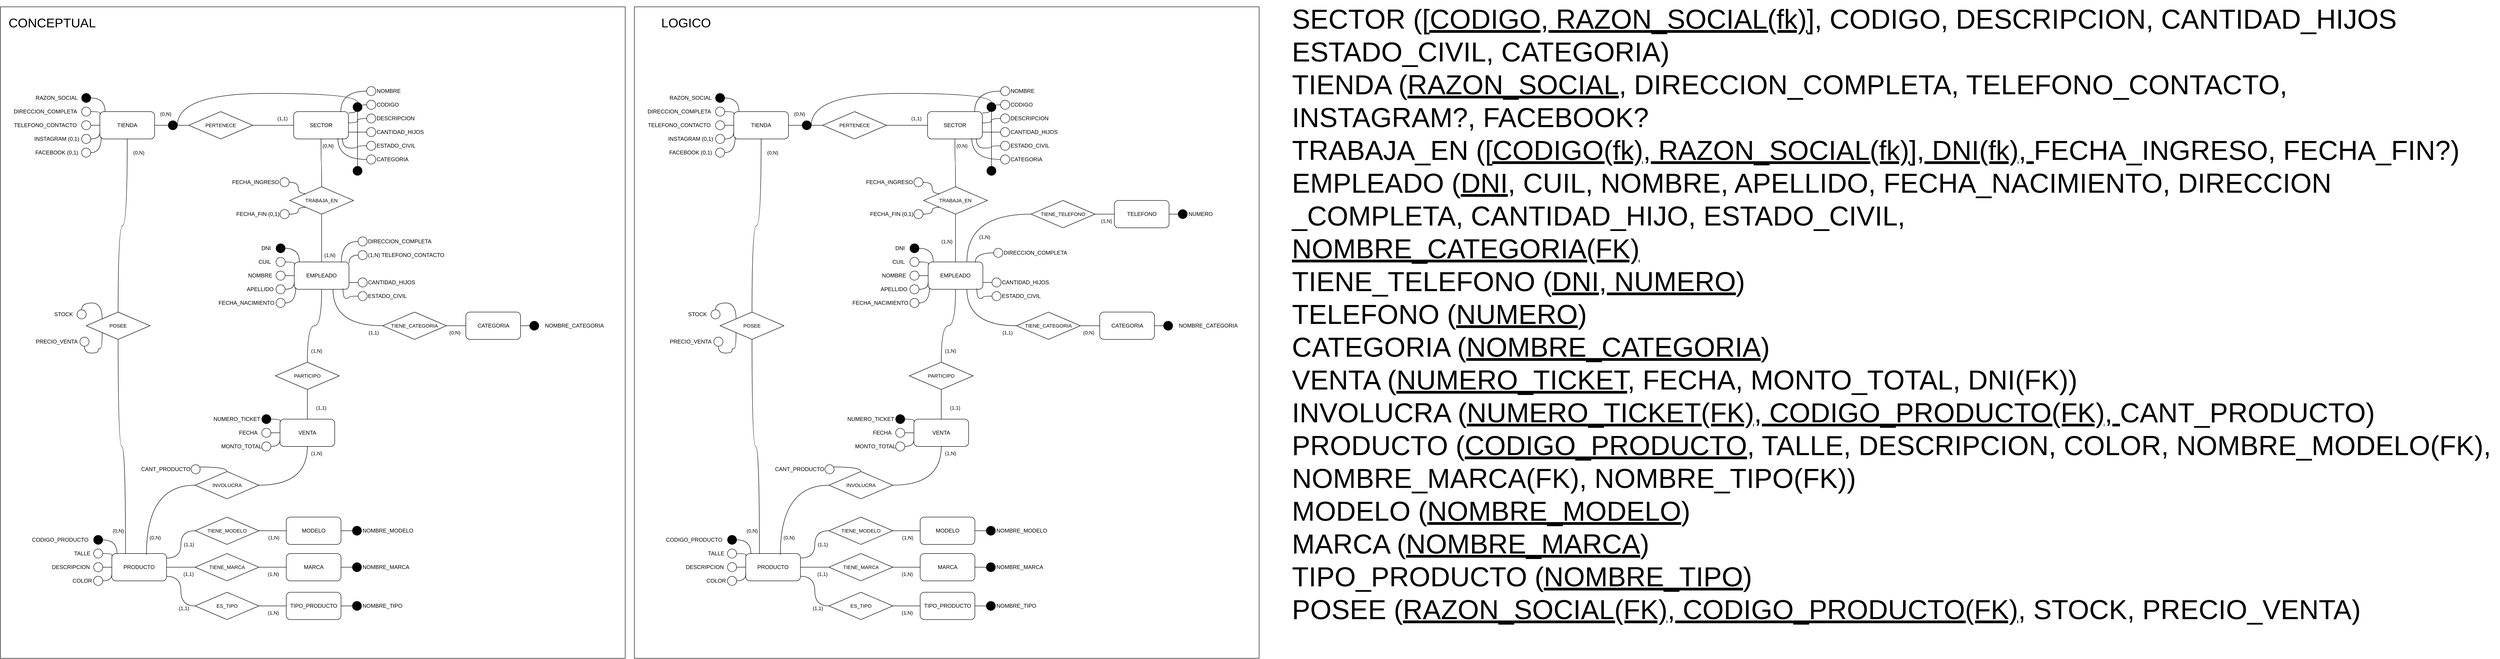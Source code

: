 <mxfile version="24.8.4">
  <diagram name="Page-1" id="Vf1--wJEqa-dP0vXLW1q">
    <mxGraphModel dx="4780" dy="2577" grid="1" gridSize="10" guides="1" tooltips="1" connect="1" arrows="1" fold="1" page="1" pageScale="1" pageWidth="1400" pageHeight="850" math="0" shadow="0">
      <root>
        <mxCell id="0" />
        <mxCell id="1" parent="0" />
        <mxCell id="I9aHO0tJPnWT9ul6YAvx-462" value="" style="rounded=0;whiteSpace=wrap;html=1;fontFamily=Helvetica;fontSize=11;fontColor=default;labelBackgroundColor=default;" vertex="1" parent="1">
          <mxGeometry x="1410" y="150" width="1370" height="1430" as="geometry" />
        </mxCell>
        <mxCell id="I9aHO0tJPnWT9ul6YAvx-278" value="" style="rounded=0;whiteSpace=wrap;html=1;fontFamily=Helvetica;fontSize=11;fontColor=default;labelBackgroundColor=default;" vertex="1" parent="1">
          <mxGeometry x="20" y="150" width="1370" height="1430" as="geometry" />
        </mxCell>
        <mxCell id="I9aHO0tJPnWT9ul6YAvx-101" value="" style="edgeStyle=orthogonalEdgeStyle;shape=connector;curved=1;rounded=0;orthogonalLoop=1;jettySize=auto;html=1;strokeColor=default;align=center;verticalAlign=middle;fontFamily=Helvetica;fontSize=11;fontColor=default;labelBackgroundColor=default;endArrow=none;endFill=0;" edge="1" parent="1" source="I9aHO0tJPnWT9ul6YAvx-103" target="I9aHO0tJPnWT9ul6YAvx-99">
          <mxGeometry relative="1" as="geometry" />
        </mxCell>
        <mxCell id="I9aHO0tJPnWT9ul6YAvx-225" value="" style="edgeStyle=orthogonalEdgeStyle;shape=connector;curved=1;rounded=0;orthogonalLoop=1;jettySize=auto;html=1;strokeColor=default;align=center;verticalAlign=middle;fontFamily=Helvetica;fontSize=11;fontColor=default;labelBackgroundColor=default;endArrow=none;endFill=0;" edge="1" parent="1" source="I9aHO0tJPnWT9ul6YAvx-1" target="I9aHO0tJPnWT9ul6YAvx-224">
          <mxGeometry relative="1" as="geometry" />
        </mxCell>
        <mxCell id="I9aHO0tJPnWT9ul6YAvx-1" value="TIENDA" style="rounded=1;whiteSpace=wrap;html=1;" vertex="1" parent="1">
          <mxGeometry x="238" y="380" width="120" height="60" as="geometry" />
        </mxCell>
        <mxCell id="I9aHO0tJPnWT9ul6YAvx-2" value="" style="ellipse;whiteSpace=wrap;html=1;aspect=fixed;fillColor=#000000;" vertex="1" parent="1">
          <mxGeometry x="198" y="340" width="20" height="20" as="geometry" />
        </mxCell>
        <mxCell id="I9aHO0tJPnWT9ul6YAvx-3" value="&lt;div&gt;RAZON_SOCIAL&lt;/div&gt;" style="text;html=1;align=center;verticalAlign=middle;resizable=0;points=[];autosize=1;strokeColor=none;fillColor=none;" vertex="1" parent="1">
          <mxGeometry x="88" y="335" width="110" height="30" as="geometry" />
        </mxCell>
        <mxCell id="I9aHO0tJPnWT9ul6YAvx-4" value="" style="ellipse;whiteSpace=wrap;html=1;aspect=fixed;" vertex="1" parent="1">
          <mxGeometry x="198" y="370" width="20" height="20" as="geometry" />
        </mxCell>
        <mxCell id="I9aHO0tJPnWT9ul6YAvx-5" value="DIRECCION_COMPLETA" style="text;html=1;align=center;verticalAlign=middle;resizable=0;points=[];autosize=1;strokeColor=none;fillColor=none;" vertex="1" parent="1">
          <mxGeometry x="38" y="365" width="160" height="30" as="geometry" />
        </mxCell>
        <mxCell id="I9aHO0tJPnWT9ul6YAvx-17" style="edgeStyle=orthogonalEdgeStyle;shape=connector;curved=1;rounded=0;orthogonalLoop=1;jettySize=auto;html=1;entryX=0;entryY=0.5;entryDx=0;entryDy=0;strokeColor=default;align=center;verticalAlign=middle;fontFamily=Helvetica;fontSize=11;fontColor=default;labelBackgroundColor=default;endArrow=none;endFill=0;" edge="1" parent="1" source="I9aHO0tJPnWT9ul6YAvx-6" target="I9aHO0tJPnWT9ul6YAvx-1">
          <mxGeometry relative="1" as="geometry" />
        </mxCell>
        <mxCell id="I9aHO0tJPnWT9ul6YAvx-6" value="" style="ellipse;whiteSpace=wrap;html=1;aspect=fixed;" vertex="1" parent="1">
          <mxGeometry x="198" y="400" width="20" height="20" as="geometry" />
        </mxCell>
        <mxCell id="I9aHO0tJPnWT9ul6YAvx-7" value="TELEFONO_CONTACTO" style="text;html=1;align=center;verticalAlign=middle;resizable=0;points=[];autosize=1;strokeColor=none;fillColor=none;" vertex="1" parent="1">
          <mxGeometry x="38" y="395" width="160" height="30" as="geometry" />
        </mxCell>
        <mxCell id="I9aHO0tJPnWT9ul6YAvx-18" style="edgeStyle=orthogonalEdgeStyle;shape=connector;curved=1;rounded=0;orthogonalLoop=1;jettySize=auto;html=1;entryX=0;entryY=0.75;entryDx=0;entryDy=0;strokeColor=default;align=center;verticalAlign=middle;fontFamily=Helvetica;fontSize=11;fontColor=default;labelBackgroundColor=default;endArrow=none;endFill=0;" edge="1" parent="1" source="I9aHO0tJPnWT9ul6YAvx-8" target="I9aHO0tJPnWT9ul6YAvx-1">
          <mxGeometry relative="1" as="geometry" />
        </mxCell>
        <mxCell id="I9aHO0tJPnWT9ul6YAvx-8" value="" style="ellipse;whiteSpace=wrap;html=1;aspect=fixed;" vertex="1" parent="1">
          <mxGeometry x="198" y="430" width="20" height="20" as="geometry" />
        </mxCell>
        <mxCell id="I9aHO0tJPnWT9ul6YAvx-9" value="INSTAGRAM (0,1)" style="text;html=1;align=center;verticalAlign=middle;resizable=0;points=[];autosize=1;strokeColor=none;fillColor=none;" vertex="1" parent="1">
          <mxGeometry x="83" y="425" width="120" height="30" as="geometry" />
        </mxCell>
        <mxCell id="I9aHO0tJPnWT9ul6YAvx-11" value="" style="ellipse;whiteSpace=wrap;html=1;aspect=fixed;" vertex="1" parent="1">
          <mxGeometry x="198" y="460" width="20" height="20" as="geometry" />
        </mxCell>
        <mxCell id="I9aHO0tJPnWT9ul6YAvx-12" value="FACEBOOK (0,1)" style="text;html=1;align=center;verticalAlign=middle;resizable=0;points=[];autosize=1;strokeColor=none;fillColor=none;" vertex="1" parent="1">
          <mxGeometry x="83" y="455" width="120" height="30" as="geometry" />
        </mxCell>
        <mxCell id="I9aHO0tJPnWT9ul6YAvx-15" style="edgeStyle=orthogonalEdgeStyle;rounded=0;orthogonalLoop=1;jettySize=auto;html=1;entryX=0.094;entryY=0;entryDx=0;entryDy=0;entryPerimeter=0;curved=1;endArrow=none;endFill=0;" edge="1" parent="1" source="I9aHO0tJPnWT9ul6YAvx-2" target="I9aHO0tJPnWT9ul6YAvx-1">
          <mxGeometry relative="1" as="geometry" />
        </mxCell>
        <mxCell id="I9aHO0tJPnWT9ul6YAvx-16" style="edgeStyle=orthogonalEdgeStyle;shape=connector;curved=1;rounded=0;orthogonalLoop=1;jettySize=auto;html=1;entryX=0.011;entryY=0.094;entryDx=0;entryDy=0;entryPerimeter=0;strokeColor=default;align=center;verticalAlign=middle;fontFamily=Helvetica;fontSize=11;fontColor=default;labelBackgroundColor=default;endArrow=none;endFill=0;" edge="1" parent="1" source="I9aHO0tJPnWT9ul6YAvx-4" target="I9aHO0tJPnWT9ul6YAvx-1">
          <mxGeometry relative="1" as="geometry" />
        </mxCell>
        <mxCell id="I9aHO0tJPnWT9ul6YAvx-19" style="edgeStyle=orthogonalEdgeStyle;shape=connector;curved=1;rounded=0;orthogonalLoop=1;jettySize=auto;html=1;entryX=0.025;entryY=0.933;entryDx=0;entryDy=0;entryPerimeter=0;strokeColor=default;align=center;verticalAlign=middle;fontFamily=Helvetica;fontSize=11;fontColor=default;labelBackgroundColor=default;endArrow=none;endFill=0;" edge="1" parent="1" source="I9aHO0tJPnWT9ul6YAvx-11" target="I9aHO0tJPnWT9ul6YAvx-1">
          <mxGeometry relative="1" as="geometry" />
        </mxCell>
        <mxCell id="I9aHO0tJPnWT9ul6YAvx-232" style="edgeStyle=orthogonalEdgeStyle;shape=connector;curved=1;rounded=0;orthogonalLoop=1;jettySize=auto;html=1;entryX=0;entryY=0.5;entryDx=0;entryDy=0;strokeColor=default;align=center;verticalAlign=middle;fontFamily=Helvetica;fontSize=11;fontColor=default;labelBackgroundColor=default;endArrow=none;endFill=0;" edge="1" parent="1" source="I9aHO0tJPnWT9ul6YAvx-21" target="I9aHO0tJPnWT9ul6YAvx-231">
          <mxGeometry relative="1" as="geometry">
            <Array as="points">
              <mxPoint x="749.25" y="850" />
            </Array>
          </mxGeometry>
        </mxCell>
        <mxCell id="I9aHO0tJPnWT9ul6YAvx-238" value="" style="edgeStyle=orthogonalEdgeStyle;shape=connector;curved=1;rounded=0;orthogonalLoop=1;jettySize=auto;html=1;strokeColor=default;align=center;verticalAlign=middle;fontFamily=Helvetica;fontSize=11;fontColor=default;labelBackgroundColor=default;endArrow=none;endFill=0;" edge="1" parent="1" source="I9aHO0tJPnWT9ul6YAvx-21" target="I9aHO0tJPnWT9ul6YAvx-96">
          <mxGeometry relative="1" as="geometry" />
        </mxCell>
        <mxCell id="I9aHO0tJPnWT9ul6YAvx-242" style="edgeStyle=orthogonalEdgeStyle;shape=connector;curved=1;rounded=0;orthogonalLoop=1;jettySize=auto;html=1;entryX=0.5;entryY=0;entryDx=0;entryDy=0;strokeColor=default;align=center;verticalAlign=middle;fontFamily=Helvetica;fontSize=11;fontColor=default;labelBackgroundColor=default;endArrow=none;endFill=0;" edge="1" parent="1" source="I9aHO0tJPnWT9ul6YAvx-21" target="I9aHO0tJPnWT9ul6YAvx-241">
          <mxGeometry relative="1" as="geometry" />
        </mxCell>
        <mxCell id="I9aHO0tJPnWT9ul6YAvx-21" value="EMPLEADO" style="rounded=1;whiteSpace=wrap;html=1;" vertex="1" parent="1">
          <mxGeometry x="664.25" y="710" width="120" height="60" as="geometry" />
        </mxCell>
        <mxCell id="I9aHO0tJPnWT9ul6YAvx-22" value="" style="ellipse;whiteSpace=wrap;html=1;aspect=fixed;fillColor=#000000;" vertex="1" parent="1">
          <mxGeometry x="624.25" y="670" width="20" height="20" as="geometry" />
        </mxCell>
        <mxCell id="I9aHO0tJPnWT9ul6YAvx-23" value="&lt;div&gt;DNI&lt;br&gt;&lt;/div&gt;" style="text;html=1;align=right;verticalAlign=middle;resizable=0;points=[];autosize=1;strokeColor=none;fillColor=none;" vertex="1" parent="1">
          <mxGeometry x="574.25" y="665" width="40" height="30" as="geometry" />
        </mxCell>
        <mxCell id="I9aHO0tJPnWT9ul6YAvx-24" value="" style="ellipse;whiteSpace=wrap;html=1;aspect=fixed;" vertex="1" parent="1">
          <mxGeometry x="624.25" y="700" width="20" height="20" as="geometry" />
        </mxCell>
        <mxCell id="I9aHO0tJPnWT9ul6YAvx-25" value="CUIL" style="text;html=1;align=center;verticalAlign=middle;resizable=0;points=[];autosize=1;strokeColor=none;fillColor=none;" vertex="1" parent="1">
          <mxGeometry x="574.25" y="695" width="50" height="30" as="geometry" />
        </mxCell>
        <mxCell id="I9aHO0tJPnWT9ul6YAvx-26" style="edgeStyle=orthogonalEdgeStyle;shape=connector;curved=1;rounded=0;orthogonalLoop=1;jettySize=auto;html=1;entryX=0;entryY=0.5;entryDx=0;entryDy=0;strokeColor=default;align=center;verticalAlign=middle;fontFamily=Helvetica;fontSize=11;fontColor=default;labelBackgroundColor=default;endArrow=none;endFill=0;" edge="1" parent="1" source="I9aHO0tJPnWT9ul6YAvx-27" target="I9aHO0tJPnWT9ul6YAvx-21">
          <mxGeometry relative="1" as="geometry" />
        </mxCell>
        <mxCell id="I9aHO0tJPnWT9ul6YAvx-27" value="" style="ellipse;whiteSpace=wrap;html=1;aspect=fixed;" vertex="1" parent="1">
          <mxGeometry x="624.25" y="730" width="20" height="20" as="geometry" />
        </mxCell>
        <mxCell id="I9aHO0tJPnWT9ul6YAvx-28" value="NOMBRE" style="text;html=1;align=center;verticalAlign=middle;resizable=0;points=[];autosize=1;strokeColor=none;fillColor=none;" vertex="1" parent="1">
          <mxGeometry x="549.25" y="725" width="80" height="30" as="geometry" />
        </mxCell>
        <mxCell id="I9aHO0tJPnWT9ul6YAvx-29" style="edgeStyle=orthogonalEdgeStyle;shape=connector;curved=1;rounded=0;orthogonalLoop=1;jettySize=auto;html=1;entryX=0;entryY=0.75;entryDx=0;entryDy=0;strokeColor=default;align=center;verticalAlign=middle;fontFamily=Helvetica;fontSize=11;fontColor=default;labelBackgroundColor=default;endArrow=none;endFill=0;" edge="1" parent="1" source="I9aHO0tJPnWT9ul6YAvx-30" target="I9aHO0tJPnWT9ul6YAvx-21">
          <mxGeometry relative="1" as="geometry" />
        </mxCell>
        <mxCell id="I9aHO0tJPnWT9ul6YAvx-30" value="" style="ellipse;whiteSpace=wrap;html=1;aspect=fixed;" vertex="1" parent="1">
          <mxGeometry x="624.25" y="760" width="20" height="20" as="geometry" />
        </mxCell>
        <mxCell id="I9aHO0tJPnWT9ul6YAvx-31" value="APELLIDO" style="text;html=1;align=center;verticalAlign=middle;resizable=0;points=[];autosize=1;strokeColor=none;fillColor=none;" vertex="1" parent="1">
          <mxGeometry x="549.25" y="755" width="80" height="30" as="geometry" />
        </mxCell>
        <mxCell id="I9aHO0tJPnWT9ul6YAvx-32" value="" style="ellipse;whiteSpace=wrap;html=1;aspect=fixed;" vertex="1" parent="1">
          <mxGeometry x="624.25" y="790" width="20" height="20" as="geometry" />
        </mxCell>
        <mxCell id="I9aHO0tJPnWT9ul6YAvx-33" value="FECHA_NACIMIENTO" style="text;html=1;align=center;verticalAlign=middle;resizable=0;points=[];autosize=1;strokeColor=none;fillColor=none;" vertex="1" parent="1">
          <mxGeometry x="489.25" y="785" width="140" height="30" as="geometry" />
        </mxCell>
        <mxCell id="I9aHO0tJPnWT9ul6YAvx-34" style="edgeStyle=orthogonalEdgeStyle;rounded=0;orthogonalLoop=1;jettySize=auto;html=1;entryX=0.094;entryY=0;entryDx=0;entryDy=0;entryPerimeter=0;curved=1;endArrow=none;endFill=0;" edge="1" parent="1" source="I9aHO0tJPnWT9ul6YAvx-22" target="I9aHO0tJPnWT9ul6YAvx-21">
          <mxGeometry relative="1" as="geometry" />
        </mxCell>
        <mxCell id="I9aHO0tJPnWT9ul6YAvx-35" style="edgeStyle=orthogonalEdgeStyle;shape=connector;curved=1;rounded=0;orthogonalLoop=1;jettySize=auto;html=1;entryX=0.011;entryY=0.094;entryDx=0;entryDy=0;entryPerimeter=0;strokeColor=default;align=center;verticalAlign=middle;fontFamily=Helvetica;fontSize=11;fontColor=default;labelBackgroundColor=default;endArrow=none;endFill=0;" edge="1" parent="1" source="I9aHO0tJPnWT9ul6YAvx-24" target="I9aHO0tJPnWT9ul6YAvx-21">
          <mxGeometry relative="1" as="geometry" />
        </mxCell>
        <mxCell id="I9aHO0tJPnWT9ul6YAvx-36" style="edgeStyle=orthogonalEdgeStyle;shape=connector;curved=1;rounded=0;orthogonalLoop=1;jettySize=auto;html=1;entryX=0.025;entryY=0.933;entryDx=0;entryDy=0;entryPerimeter=0;strokeColor=default;align=center;verticalAlign=middle;fontFamily=Helvetica;fontSize=11;fontColor=default;labelBackgroundColor=default;endArrow=none;endFill=0;" edge="1" parent="1" source="I9aHO0tJPnWT9ul6YAvx-32" target="I9aHO0tJPnWT9ul6YAvx-21">
          <mxGeometry relative="1" as="geometry" />
        </mxCell>
        <mxCell id="I9aHO0tJPnWT9ul6YAvx-39" value="DIRECCION_COMPLETA" style="text;html=1;align=left;verticalAlign=middle;resizable=0;points=[];autosize=1;strokeColor=none;fillColor=none;" vertex="1" parent="1">
          <mxGeometry x="824.25" y="650" width="160" height="30" as="geometry" />
        </mxCell>
        <mxCell id="I9aHO0tJPnWT9ul6YAvx-41" value="&lt;div&gt;(1,N) TELEFONO_CONTACTO&lt;/div&gt;" style="text;html=1;align=left;verticalAlign=middle;resizable=0;points=[];autosize=1;strokeColor=none;fillColor=none;" vertex="1" parent="1">
          <mxGeometry x="824.25" y="680" width="190" height="30" as="geometry" />
        </mxCell>
        <mxCell id="I9aHO0tJPnWT9ul6YAvx-43" value="" style="ellipse;whiteSpace=wrap;html=1;aspect=fixed;" vertex="1" parent="1">
          <mxGeometry x="804.25" y="655" width="20" height="20" as="geometry" />
        </mxCell>
        <mxCell id="I9aHO0tJPnWT9ul6YAvx-44" value="" style="ellipse;whiteSpace=wrap;html=1;aspect=fixed;" vertex="1" parent="1">
          <mxGeometry x="804.25" y="685" width="20" height="20" as="geometry" />
        </mxCell>
        <mxCell id="I9aHO0tJPnWT9ul6YAvx-47" value="CANTIDAD_HIJOS" style="text;html=1;align=left;verticalAlign=middle;resizable=0;points=[];autosize=1;strokeColor=none;fillColor=none;" vertex="1" parent="1">
          <mxGeometry x="824.25" y="740" width="130" height="30" as="geometry" />
        </mxCell>
        <mxCell id="I9aHO0tJPnWT9ul6YAvx-56" style="edgeStyle=orthogonalEdgeStyle;shape=connector;curved=1;rounded=0;orthogonalLoop=1;jettySize=auto;html=1;entryX=1;entryY=0.75;entryDx=0;entryDy=0;strokeColor=default;align=center;verticalAlign=middle;fontFamily=Helvetica;fontSize=11;fontColor=default;labelBackgroundColor=default;endArrow=none;endFill=0;" edge="1" parent="1" source="I9aHO0tJPnWT9ul6YAvx-49" target="I9aHO0tJPnWT9ul6YAvx-21">
          <mxGeometry relative="1" as="geometry" />
        </mxCell>
        <mxCell id="I9aHO0tJPnWT9ul6YAvx-49" value="" style="ellipse;whiteSpace=wrap;html=1;aspect=fixed;" vertex="1" parent="1">
          <mxGeometry x="804.25" y="745" width="20" height="20" as="geometry" />
        </mxCell>
        <mxCell id="I9aHO0tJPnWT9ul6YAvx-50" value="ESTADO_CIVIL" style="text;html=1;align=left;verticalAlign=middle;resizable=0;points=[];autosize=1;strokeColor=none;fillColor=none;" vertex="1" parent="1">
          <mxGeometry x="824.25" y="770" width="110" height="30" as="geometry" />
        </mxCell>
        <mxCell id="I9aHO0tJPnWT9ul6YAvx-52" value="" style="ellipse;whiteSpace=wrap;html=1;aspect=fixed;" vertex="1" parent="1">
          <mxGeometry x="804.25" y="775" width="20" height="20" as="geometry" />
        </mxCell>
        <mxCell id="I9aHO0tJPnWT9ul6YAvx-55" style="edgeStyle=orthogonalEdgeStyle;shape=connector;curved=1;rounded=0;orthogonalLoop=1;jettySize=auto;html=1;entryX=0.89;entryY=0.973;entryDx=0;entryDy=0;entryPerimeter=0;strokeColor=default;align=center;verticalAlign=middle;fontFamily=Helvetica;fontSize=11;fontColor=default;labelBackgroundColor=default;endArrow=none;endFill=0;" edge="1" parent="1" source="I9aHO0tJPnWT9ul6YAvx-52" target="I9aHO0tJPnWT9ul6YAvx-21">
          <mxGeometry relative="1" as="geometry" />
        </mxCell>
        <mxCell id="I9aHO0tJPnWT9ul6YAvx-58" style="edgeStyle=orthogonalEdgeStyle;shape=connector;curved=1;rounded=0;orthogonalLoop=1;jettySize=auto;html=1;entryX=1.003;entryY=0.047;entryDx=0;entryDy=0;entryPerimeter=0;strokeColor=default;align=center;verticalAlign=middle;fontFamily=Helvetica;fontSize=11;fontColor=default;labelBackgroundColor=default;endArrow=none;endFill=0;" edge="1" parent="1" source="I9aHO0tJPnWT9ul6YAvx-44" target="I9aHO0tJPnWT9ul6YAvx-21">
          <mxGeometry relative="1" as="geometry" />
        </mxCell>
        <mxCell id="I9aHO0tJPnWT9ul6YAvx-59" style="edgeStyle=orthogonalEdgeStyle;shape=connector;curved=1;rounded=0;orthogonalLoop=1;jettySize=auto;html=1;entryX=0.86;entryY=0.013;entryDx=0;entryDy=0;entryPerimeter=0;strokeColor=default;align=center;verticalAlign=middle;fontFamily=Helvetica;fontSize=11;fontColor=default;labelBackgroundColor=default;endArrow=none;endFill=0;" edge="1" parent="1" source="I9aHO0tJPnWT9ul6YAvx-43" target="I9aHO0tJPnWT9ul6YAvx-21">
          <mxGeometry relative="1" as="geometry" />
        </mxCell>
        <mxCell id="I9aHO0tJPnWT9ul6YAvx-77" value="SECTOR" style="rounded=1;whiteSpace=wrap;html=1;" vertex="1" parent="1">
          <mxGeometry x="663" y="380" width="120" height="60" as="geometry" />
        </mxCell>
        <mxCell id="I9aHO0tJPnWT9ul6YAvx-78" value="NOMBRE" style="text;html=1;align=left;verticalAlign=middle;resizable=0;points=[];autosize=1;strokeColor=none;fillColor=none;" vertex="1" parent="1">
          <mxGeometry x="843" y="320" width="80" height="30" as="geometry" />
        </mxCell>
        <mxCell id="I9aHO0tJPnWT9ul6YAvx-79" value="CODIGO" style="text;html=1;align=left;verticalAlign=middle;resizable=0;points=[];autosize=1;strokeColor=none;fillColor=none;" vertex="1" parent="1">
          <mxGeometry x="843" y="350" width="70" height="30" as="geometry" />
        </mxCell>
        <mxCell id="I9aHO0tJPnWT9ul6YAvx-80" value="" style="ellipse;whiteSpace=wrap;html=1;aspect=fixed;" vertex="1" parent="1">
          <mxGeometry x="823" y="325" width="20" height="20" as="geometry" />
        </mxCell>
        <mxCell id="I9aHO0tJPnWT9ul6YAvx-81" value="" style="ellipse;whiteSpace=wrap;html=1;aspect=fixed;" vertex="1" parent="1">
          <mxGeometry x="823" y="355" width="20" height="20" as="geometry" />
        </mxCell>
        <mxCell id="I9aHO0tJPnWT9ul6YAvx-82" value="DESCRIPCION" style="text;html=1;align=left;verticalAlign=middle;resizable=0;points=[];autosize=1;strokeColor=none;fillColor=none;" vertex="1" parent="1">
          <mxGeometry x="843" y="380" width="110" height="30" as="geometry" />
        </mxCell>
        <mxCell id="I9aHO0tJPnWT9ul6YAvx-83" value="CANTIDAD_HIJOS" style="text;html=1;align=left;verticalAlign=middle;resizable=0;points=[];autosize=1;strokeColor=none;fillColor=none;" vertex="1" parent="1">
          <mxGeometry x="843" y="410" width="130" height="30" as="geometry" />
        </mxCell>
        <mxCell id="I9aHO0tJPnWT9ul6YAvx-84" value="" style="ellipse;whiteSpace=wrap;html=1;aspect=fixed;" vertex="1" parent="1">
          <mxGeometry x="823" y="385" width="20" height="20" as="geometry" />
        </mxCell>
        <mxCell id="I9aHO0tJPnWT9ul6YAvx-85" style="edgeStyle=orthogonalEdgeStyle;shape=connector;curved=1;rounded=0;orthogonalLoop=1;jettySize=auto;html=1;entryX=1;entryY=0.75;entryDx=0;entryDy=0;strokeColor=default;align=center;verticalAlign=middle;fontFamily=Helvetica;fontSize=11;fontColor=default;labelBackgroundColor=default;endArrow=none;endFill=0;" edge="1" parent="1" source="I9aHO0tJPnWT9ul6YAvx-86" target="I9aHO0tJPnWT9ul6YAvx-77">
          <mxGeometry relative="1" as="geometry" />
        </mxCell>
        <mxCell id="I9aHO0tJPnWT9ul6YAvx-86" value="" style="ellipse;whiteSpace=wrap;html=1;aspect=fixed;" vertex="1" parent="1">
          <mxGeometry x="823" y="415" width="20" height="20" as="geometry" />
        </mxCell>
        <mxCell id="I9aHO0tJPnWT9ul6YAvx-87" value="ESTADO_CIVIL" style="text;html=1;align=left;verticalAlign=middle;resizable=0;points=[];autosize=1;strokeColor=none;fillColor=none;" vertex="1" parent="1">
          <mxGeometry x="843" y="440" width="110" height="30" as="geometry" />
        </mxCell>
        <mxCell id="I9aHO0tJPnWT9ul6YAvx-88" value="CATEGORIA" style="text;html=1;align=left;verticalAlign=middle;resizable=0;points=[];autosize=1;strokeColor=none;fillColor=none;" vertex="1" parent="1">
          <mxGeometry x="843" y="470" width="90" height="30" as="geometry" />
        </mxCell>
        <mxCell id="I9aHO0tJPnWT9ul6YAvx-89" value="" style="ellipse;whiteSpace=wrap;html=1;aspect=fixed;" vertex="1" parent="1">
          <mxGeometry x="823" y="445" width="20" height="20" as="geometry" />
        </mxCell>
        <mxCell id="I9aHO0tJPnWT9ul6YAvx-90" value="" style="ellipse;whiteSpace=wrap;html=1;aspect=fixed;" vertex="1" parent="1">
          <mxGeometry x="823" y="475" width="20" height="20" as="geometry" />
        </mxCell>
        <mxCell id="I9aHO0tJPnWT9ul6YAvx-91" style="edgeStyle=orthogonalEdgeStyle;shape=connector;curved=1;rounded=0;orthogonalLoop=1;jettySize=auto;html=1;entryX=0.807;entryY=0.973;entryDx=0;entryDy=0;entryPerimeter=0;strokeColor=default;align=center;verticalAlign=middle;fontFamily=Helvetica;fontSize=11;fontColor=default;labelBackgroundColor=default;endArrow=none;endFill=0;" edge="1" parent="1" source="I9aHO0tJPnWT9ul6YAvx-90" target="I9aHO0tJPnWT9ul6YAvx-77">
          <mxGeometry relative="1" as="geometry" />
        </mxCell>
        <mxCell id="I9aHO0tJPnWT9ul6YAvx-92" style="edgeStyle=orthogonalEdgeStyle;shape=connector;curved=1;rounded=0;orthogonalLoop=1;jettySize=auto;html=1;entryX=0.89;entryY=0.973;entryDx=0;entryDy=0;entryPerimeter=0;strokeColor=default;align=center;verticalAlign=middle;fontFamily=Helvetica;fontSize=11;fontColor=default;labelBackgroundColor=default;endArrow=none;endFill=0;" edge="1" parent="1" source="I9aHO0tJPnWT9ul6YAvx-89" target="I9aHO0tJPnWT9ul6YAvx-77">
          <mxGeometry relative="1" as="geometry" />
        </mxCell>
        <mxCell id="I9aHO0tJPnWT9ul6YAvx-93" style="edgeStyle=orthogonalEdgeStyle;shape=connector;curved=1;rounded=0;orthogonalLoop=1;jettySize=auto;html=1;entryX=1.003;entryY=0.413;entryDx=0;entryDy=0;entryPerimeter=0;strokeColor=default;align=center;verticalAlign=middle;fontFamily=Helvetica;fontSize=11;fontColor=default;labelBackgroundColor=default;endArrow=none;endFill=0;" edge="1" parent="1" source="I9aHO0tJPnWT9ul6YAvx-84" target="I9aHO0tJPnWT9ul6YAvx-77">
          <mxGeometry relative="1" as="geometry" />
        </mxCell>
        <mxCell id="I9aHO0tJPnWT9ul6YAvx-94" style="edgeStyle=orthogonalEdgeStyle;shape=connector;curved=1;rounded=0;orthogonalLoop=1;jettySize=auto;html=1;entryX=1.003;entryY=0.047;entryDx=0;entryDy=0;entryPerimeter=0;strokeColor=default;align=center;verticalAlign=middle;fontFamily=Helvetica;fontSize=11;fontColor=default;labelBackgroundColor=default;endArrow=none;endFill=0;" edge="1" parent="1" source="I9aHO0tJPnWT9ul6YAvx-81" target="I9aHO0tJPnWT9ul6YAvx-77">
          <mxGeometry relative="1" as="geometry" />
        </mxCell>
        <mxCell id="I9aHO0tJPnWT9ul6YAvx-95" style="edgeStyle=orthogonalEdgeStyle;shape=connector;curved=1;rounded=0;orthogonalLoop=1;jettySize=auto;html=1;entryX=0.86;entryY=0.013;entryDx=0;entryDy=0;entryPerimeter=0;strokeColor=default;align=center;verticalAlign=middle;fontFamily=Helvetica;fontSize=11;fontColor=default;labelBackgroundColor=default;endArrow=none;endFill=0;" edge="1" parent="1" source="I9aHO0tJPnWT9ul6YAvx-80" target="I9aHO0tJPnWT9ul6YAvx-77">
          <mxGeometry relative="1" as="geometry" />
        </mxCell>
        <mxCell id="I9aHO0tJPnWT9ul6YAvx-237" style="edgeStyle=orthogonalEdgeStyle;shape=connector;curved=1;rounded=0;orthogonalLoop=1;jettySize=auto;html=1;entryX=0.5;entryY=1;entryDx=0;entryDy=0;strokeColor=default;align=center;verticalAlign=middle;fontFamily=Helvetica;fontSize=11;fontColor=default;labelBackgroundColor=default;endArrow=none;endFill=0;" edge="1" parent="1" source="I9aHO0tJPnWT9ul6YAvx-96" target="I9aHO0tJPnWT9ul6YAvx-77">
          <mxGeometry relative="1" as="geometry" />
        </mxCell>
        <mxCell id="I9aHO0tJPnWT9ul6YAvx-96" value="TRABAJA_EN" style="rhombus;whiteSpace=wrap;html=1;fontFamily=Helvetica;fontSize=11;fontColor=default;labelBackgroundColor=default;" vertex="1" parent="1">
          <mxGeometry x="654.25" y="545" width="140" height="60" as="geometry" />
        </mxCell>
        <mxCell id="I9aHO0tJPnWT9ul6YAvx-102" value="" style="edgeStyle=orthogonalEdgeStyle;shape=connector;curved=1;rounded=0;orthogonalLoop=1;jettySize=auto;html=1;strokeColor=default;align=center;verticalAlign=middle;fontFamily=Helvetica;fontSize=11;fontColor=default;labelBackgroundColor=default;endArrow=none;endFill=0;" edge="1" parent="1" source="I9aHO0tJPnWT9ul6YAvx-99" target="I9aHO0tJPnWT9ul6YAvx-77">
          <mxGeometry relative="1" as="geometry" />
        </mxCell>
        <mxCell id="I9aHO0tJPnWT9ul6YAvx-99" value="PERTENECE" style="rhombus;whiteSpace=wrap;html=1;fontFamily=Helvetica;fontSize=11;fontColor=default;labelBackgroundColor=default;" vertex="1" parent="1">
          <mxGeometry x="433" y="380" width="140" height="60" as="geometry" />
        </mxCell>
        <mxCell id="I9aHO0tJPnWT9ul6YAvx-105" value="" style="edgeStyle=orthogonalEdgeStyle;shape=connector;curved=1;rounded=0;orthogonalLoop=1;jettySize=auto;html=1;strokeColor=default;align=center;verticalAlign=middle;fontFamily=Helvetica;fontSize=11;fontColor=default;labelBackgroundColor=default;endArrow=none;endFill=0;" edge="1" parent="1" source="I9aHO0tJPnWT9ul6YAvx-1" target="I9aHO0tJPnWT9ul6YAvx-103">
          <mxGeometry relative="1" as="geometry">
            <mxPoint x="358" y="410" as="sourcePoint" />
            <mxPoint x="433" y="410" as="targetPoint" />
          </mxGeometry>
        </mxCell>
        <mxCell id="I9aHO0tJPnWT9ul6YAvx-109" style="edgeStyle=orthogonalEdgeStyle;shape=connector;curved=1;rounded=0;orthogonalLoop=1;jettySize=auto;html=1;entryX=0.5;entryY=0;entryDx=0;entryDy=0;strokeColor=default;align=center;verticalAlign=middle;fontFamily=Helvetica;fontSize=11;fontColor=default;labelBackgroundColor=default;endArrow=none;endFill=0;" edge="1" parent="1" source="I9aHO0tJPnWT9ul6YAvx-103" target="I9aHO0tJPnWT9ul6YAvx-106">
          <mxGeometry relative="1" as="geometry">
            <Array as="points">
              <mxPoint x="408" y="340" />
              <mxPoint x="803" y="340" />
            </Array>
          </mxGeometry>
        </mxCell>
        <mxCell id="I9aHO0tJPnWT9ul6YAvx-103" value="" style="ellipse;whiteSpace=wrap;html=1;aspect=fixed;fillColor=#050505;" vertex="1" parent="1">
          <mxGeometry x="388" y="400" width="20" height="20" as="geometry" />
        </mxCell>
        <mxCell id="I9aHO0tJPnWT9ul6YAvx-110" style="edgeStyle=orthogonalEdgeStyle;shape=connector;curved=1;rounded=0;orthogonalLoop=1;jettySize=auto;html=1;entryX=0.5;entryY=0;entryDx=0;entryDy=0;strokeColor=default;align=center;verticalAlign=middle;fontFamily=Helvetica;fontSize=11;fontColor=default;labelBackgroundColor=default;endArrow=none;endFill=0;" edge="1" parent="1" source="I9aHO0tJPnWT9ul6YAvx-106" target="I9aHO0tJPnWT9ul6YAvx-108">
          <mxGeometry relative="1" as="geometry" />
        </mxCell>
        <mxCell id="I9aHO0tJPnWT9ul6YAvx-106" value="" style="ellipse;whiteSpace=wrap;html=1;aspect=fixed;fillColor=#050505;" vertex="1" parent="1">
          <mxGeometry x="793" y="360" width="20" height="20" as="geometry" />
        </mxCell>
        <mxCell id="I9aHO0tJPnWT9ul6YAvx-108" value="" style="ellipse;whiteSpace=wrap;html=1;aspect=fixed;fillColor=#050505;" vertex="1" parent="1">
          <mxGeometry x="793" y="500" width="20" height="20" as="geometry" />
        </mxCell>
        <mxCell id="I9aHO0tJPnWT9ul6YAvx-156" value="" style="edgeStyle=orthogonalEdgeStyle;shape=connector;curved=1;rounded=0;orthogonalLoop=1;jettySize=auto;html=1;strokeColor=default;align=center;verticalAlign=middle;fontFamily=Helvetica;fontSize=11;fontColor=default;labelBackgroundColor=default;endArrow=none;endFill=0;" edge="1" parent="1" source="I9aHO0tJPnWT9ul6YAvx-131" target="I9aHO0tJPnWT9ul6YAvx-154">
          <mxGeometry relative="1" as="geometry" />
        </mxCell>
        <mxCell id="I9aHO0tJPnWT9ul6YAvx-131" value="TIPO_PRODUCTO" style="rounded=1;whiteSpace=wrap;html=1;" vertex="1" parent="1">
          <mxGeometry x="646.75" y="1435" width="120" height="60" as="geometry" />
        </mxCell>
        <mxCell id="I9aHO0tJPnWT9ul6YAvx-173" style="edgeStyle=orthogonalEdgeStyle;shape=connector;curved=1;rounded=0;orthogonalLoop=1;jettySize=auto;html=1;entryX=0;entryY=0.5;entryDx=0;entryDy=0;strokeColor=default;align=center;verticalAlign=middle;fontFamily=Helvetica;fontSize=11;fontColor=default;labelBackgroundColor=default;endArrow=none;endFill=0;" edge="1" parent="1" source="I9aHO0tJPnWT9ul6YAvx-132" target="I9aHO0tJPnWT9ul6YAvx-149">
          <mxGeometry relative="1" as="geometry">
            <Array as="points">
              <mxPoint x="415.75" y="1400" />
              <mxPoint x="415.75" y="1465" />
            </Array>
          </mxGeometry>
        </mxCell>
        <mxCell id="I9aHO0tJPnWT9ul6YAvx-174" style="edgeStyle=orthogonalEdgeStyle;shape=connector;curved=1;rounded=0;orthogonalLoop=1;jettySize=auto;html=1;entryX=0;entryY=0.5;entryDx=0;entryDy=0;strokeColor=default;align=center;verticalAlign=middle;fontFamily=Helvetica;fontSize=11;fontColor=default;labelBackgroundColor=default;endArrow=none;endFill=0;" edge="1" parent="1" source="I9aHO0tJPnWT9ul6YAvx-132" target="I9aHO0tJPnWT9ul6YAvx-161">
          <mxGeometry relative="1" as="geometry" />
        </mxCell>
        <mxCell id="I9aHO0tJPnWT9ul6YAvx-175" style="edgeStyle=orthogonalEdgeStyle;shape=connector;curved=1;rounded=0;orthogonalLoop=1;jettySize=auto;html=1;entryX=0;entryY=0.5;entryDx=0;entryDy=0;strokeColor=default;align=center;verticalAlign=middle;fontFamily=Helvetica;fontSize=11;fontColor=default;labelBackgroundColor=default;endArrow=none;endFill=0;" edge="1" parent="1" source="I9aHO0tJPnWT9ul6YAvx-132" target="I9aHO0tJPnWT9ul6YAvx-167">
          <mxGeometry relative="1" as="geometry">
            <Array as="points">
              <mxPoint x="415.75" y="1360" />
              <mxPoint x="415.75" y="1300" />
            </Array>
          </mxGeometry>
        </mxCell>
        <mxCell id="I9aHO0tJPnWT9ul6YAvx-132" value="PRODUCTO" style="rounded=1;whiteSpace=wrap;html=1;" vertex="1" parent="1">
          <mxGeometry x="264.25" y="1350" width="120" height="60" as="geometry" />
        </mxCell>
        <mxCell id="I9aHO0tJPnWT9ul6YAvx-133" value="" style="ellipse;whiteSpace=wrap;html=1;aspect=fixed;fillColor=#000000;" vertex="1" parent="1">
          <mxGeometry x="224.25" y="1310" width="20" height="20" as="geometry" />
        </mxCell>
        <mxCell id="I9aHO0tJPnWT9ul6YAvx-134" value="CODIGO_PRODUCTO" style="text;html=1;align=right;verticalAlign=middle;resizable=0;points=[];autosize=1;strokeColor=none;fillColor=none;" vertex="1" parent="1">
          <mxGeometry x="64.25" y="1305" width="150" height="30" as="geometry" />
        </mxCell>
        <mxCell id="I9aHO0tJPnWT9ul6YAvx-135" value="" style="ellipse;whiteSpace=wrap;html=1;aspect=fixed;" vertex="1" parent="1">
          <mxGeometry x="224.25" y="1340" width="20" height="20" as="geometry" />
        </mxCell>
        <mxCell id="I9aHO0tJPnWT9ul6YAvx-136" value="TALLE" style="text;html=1;align=center;verticalAlign=middle;resizable=0;points=[];autosize=1;strokeColor=none;fillColor=none;" vertex="1" parent="1">
          <mxGeometry x="169.25" y="1335" width="60" height="30" as="geometry" />
        </mxCell>
        <mxCell id="I9aHO0tJPnWT9ul6YAvx-137" style="edgeStyle=orthogonalEdgeStyle;shape=connector;curved=1;rounded=0;orthogonalLoop=1;jettySize=auto;html=1;entryX=0;entryY=0.5;entryDx=0;entryDy=0;strokeColor=default;align=center;verticalAlign=middle;fontFamily=Helvetica;fontSize=11;fontColor=default;labelBackgroundColor=default;endArrow=none;endFill=0;" edge="1" parent="1" source="I9aHO0tJPnWT9ul6YAvx-138" target="I9aHO0tJPnWT9ul6YAvx-132">
          <mxGeometry relative="1" as="geometry" />
        </mxCell>
        <mxCell id="I9aHO0tJPnWT9ul6YAvx-138" value="" style="ellipse;whiteSpace=wrap;html=1;aspect=fixed;" vertex="1" parent="1">
          <mxGeometry x="224.25" y="1370" width="20" height="20" as="geometry" />
        </mxCell>
        <mxCell id="I9aHO0tJPnWT9ul6YAvx-139" value="DESCRIPCION" style="text;html=1;align=center;verticalAlign=middle;resizable=0;points=[];autosize=1;strokeColor=none;fillColor=none;" vertex="1" parent="1">
          <mxGeometry x="119.25" y="1365" width="110" height="30" as="geometry" />
        </mxCell>
        <mxCell id="I9aHO0tJPnWT9ul6YAvx-140" style="edgeStyle=orthogonalEdgeStyle;shape=connector;curved=1;rounded=0;orthogonalLoop=1;jettySize=auto;html=1;entryX=0;entryY=0.75;entryDx=0;entryDy=0;strokeColor=default;align=center;verticalAlign=middle;fontFamily=Helvetica;fontSize=11;fontColor=default;labelBackgroundColor=default;endArrow=none;endFill=0;" edge="1" parent="1" source="I9aHO0tJPnWT9ul6YAvx-141" target="I9aHO0tJPnWT9ul6YAvx-132">
          <mxGeometry relative="1" as="geometry" />
        </mxCell>
        <mxCell id="I9aHO0tJPnWT9ul6YAvx-141" value="" style="ellipse;whiteSpace=wrap;html=1;aspect=fixed;" vertex="1" parent="1">
          <mxGeometry x="224.25" y="1400" width="20" height="20" as="geometry" />
        </mxCell>
        <mxCell id="I9aHO0tJPnWT9ul6YAvx-142" value="COLOR" style="text;html=1;align=center;verticalAlign=middle;resizable=0;points=[];autosize=1;strokeColor=none;fillColor=none;" vertex="1" parent="1">
          <mxGeometry x="164.25" y="1395" width="70" height="30" as="geometry" />
        </mxCell>
        <mxCell id="I9aHO0tJPnWT9ul6YAvx-145" style="edgeStyle=orthogonalEdgeStyle;rounded=0;orthogonalLoop=1;jettySize=auto;html=1;entryX=0.094;entryY=0;entryDx=0;entryDy=0;entryPerimeter=0;curved=1;endArrow=none;endFill=0;" edge="1" parent="1" source="I9aHO0tJPnWT9ul6YAvx-133" target="I9aHO0tJPnWT9ul6YAvx-132">
          <mxGeometry relative="1" as="geometry" />
        </mxCell>
        <mxCell id="I9aHO0tJPnWT9ul6YAvx-146" style="edgeStyle=orthogonalEdgeStyle;shape=connector;curved=1;rounded=0;orthogonalLoop=1;jettySize=auto;html=1;entryX=0.011;entryY=0.094;entryDx=0;entryDy=0;entryPerimeter=0;strokeColor=default;align=center;verticalAlign=middle;fontFamily=Helvetica;fontSize=11;fontColor=default;labelBackgroundColor=default;endArrow=none;endFill=0;" edge="1" parent="1" source="I9aHO0tJPnWT9ul6YAvx-135" target="I9aHO0tJPnWT9ul6YAvx-132">
          <mxGeometry relative="1" as="geometry" />
        </mxCell>
        <mxCell id="I9aHO0tJPnWT9ul6YAvx-152" value="" style="edgeStyle=orthogonalEdgeStyle;shape=connector;curved=1;rounded=0;orthogonalLoop=1;jettySize=auto;html=1;strokeColor=default;align=center;verticalAlign=middle;fontFamily=Helvetica;fontSize=11;fontColor=default;labelBackgroundColor=default;endArrow=none;endFill=0;" edge="1" parent="1" source="I9aHO0tJPnWT9ul6YAvx-149" target="I9aHO0tJPnWT9ul6YAvx-131">
          <mxGeometry relative="1" as="geometry" />
        </mxCell>
        <mxCell id="I9aHO0tJPnWT9ul6YAvx-149" value="ES_TIPO" style="rhombus;whiteSpace=wrap;html=1;fontFamily=Helvetica;fontSize=11;fontColor=default;labelBackgroundColor=default;" vertex="1" parent="1">
          <mxGeometry x="446.75" y="1435" width="140" height="60" as="geometry" />
        </mxCell>
        <mxCell id="I9aHO0tJPnWT9ul6YAvx-153" value="NOMBRE_TIPO" style="text;html=1;align=left;verticalAlign=middle;resizable=0;points=[];autosize=1;strokeColor=none;fillColor=none;" vertex="1" parent="1">
          <mxGeometry x="811.75" y="1450" width="110" height="30" as="geometry" />
        </mxCell>
        <mxCell id="I9aHO0tJPnWT9ul6YAvx-154" value="" style="ellipse;whiteSpace=wrap;html=1;aspect=fixed;fillColor=#000000;" vertex="1" parent="1">
          <mxGeometry x="791.75" y="1455" width="20" height="20" as="geometry" />
        </mxCell>
        <mxCell id="I9aHO0tJPnWT9ul6YAvx-236" value="" style="edgeStyle=orthogonalEdgeStyle;shape=connector;curved=1;rounded=0;orthogonalLoop=1;jettySize=auto;html=1;strokeColor=default;align=center;verticalAlign=middle;fontFamily=Helvetica;fontSize=11;fontColor=default;labelBackgroundColor=default;endArrow=none;endFill=0;" edge="1" parent="1" source="I9aHO0tJPnWT9ul6YAvx-155">
          <mxGeometry relative="1" as="geometry">
            <mxPoint x="1200.5" y="850" as="targetPoint" />
          </mxGeometry>
        </mxCell>
        <mxCell id="I9aHO0tJPnWT9ul6YAvx-155" value="CATEGORIA" style="rounded=1;whiteSpace=wrap;html=1;" vertex="1" parent="1">
          <mxGeometry x="1040.5" y="820" width="120" height="60" as="geometry" />
        </mxCell>
        <mxCell id="I9aHO0tJPnWT9ul6YAvx-157" value="" style="edgeStyle=orthogonalEdgeStyle;shape=connector;curved=1;rounded=0;orthogonalLoop=1;jettySize=auto;html=1;strokeColor=default;align=center;verticalAlign=middle;fontFamily=Helvetica;fontSize=11;fontColor=default;labelBackgroundColor=default;endArrow=none;endFill=0;" edge="1" parent="1" source="I9aHO0tJPnWT9ul6YAvx-158" target="I9aHO0tJPnWT9ul6YAvx-160">
          <mxGeometry relative="1" as="geometry" />
        </mxCell>
        <mxCell id="I9aHO0tJPnWT9ul6YAvx-158" value="MARCA" style="rounded=1;whiteSpace=wrap;html=1;" vertex="1" parent="1">
          <mxGeometry x="646.75" y="1350" width="120" height="60" as="geometry" />
        </mxCell>
        <mxCell id="I9aHO0tJPnWT9ul6YAvx-159" value="NOMBRE_MARCA" style="text;html=1;align=left;verticalAlign=middle;resizable=0;points=[];autosize=1;strokeColor=none;fillColor=none;" vertex="1" parent="1">
          <mxGeometry x="811.75" y="1365" width="120" height="30" as="geometry" />
        </mxCell>
        <mxCell id="I9aHO0tJPnWT9ul6YAvx-160" value="" style="ellipse;whiteSpace=wrap;html=1;aspect=fixed;fillColor=#000000;" vertex="1" parent="1">
          <mxGeometry x="791.75" y="1370" width="20" height="20" as="geometry" />
        </mxCell>
        <mxCell id="I9aHO0tJPnWT9ul6YAvx-162" value="" style="edgeStyle=orthogonalEdgeStyle;shape=connector;curved=1;rounded=0;orthogonalLoop=1;jettySize=auto;html=1;strokeColor=default;align=center;verticalAlign=middle;fontFamily=Helvetica;fontSize=11;fontColor=default;labelBackgroundColor=default;endArrow=none;endFill=0;" edge="1" parent="1" source="I9aHO0tJPnWT9ul6YAvx-161" target="I9aHO0tJPnWT9ul6YAvx-158">
          <mxGeometry relative="1" as="geometry" />
        </mxCell>
        <mxCell id="I9aHO0tJPnWT9ul6YAvx-161" value="TIENE_MARCA" style="rhombus;whiteSpace=wrap;html=1;fontFamily=Helvetica;fontSize=11;fontColor=default;labelBackgroundColor=default;" vertex="1" parent="1">
          <mxGeometry x="446.75" y="1350" width="140" height="60" as="geometry" />
        </mxCell>
        <mxCell id="I9aHO0tJPnWT9ul6YAvx-163" value="" style="edgeStyle=orthogonalEdgeStyle;shape=connector;curved=1;rounded=0;orthogonalLoop=1;jettySize=auto;html=1;strokeColor=default;align=center;verticalAlign=middle;fontFamily=Helvetica;fontSize=11;fontColor=default;labelBackgroundColor=default;endArrow=none;endFill=0;" edge="1" parent="1" source="I9aHO0tJPnWT9ul6YAvx-164" target="I9aHO0tJPnWT9ul6YAvx-166">
          <mxGeometry relative="1" as="geometry" />
        </mxCell>
        <mxCell id="I9aHO0tJPnWT9ul6YAvx-164" value="MODELO" style="rounded=1;whiteSpace=wrap;html=1;" vertex="1" parent="1">
          <mxGeometry x="646.75" y="1270" width="120" height="60" as="geometry" />
        </mxCell>
        <mxCell id="I9aHO0tJPnWT9ul6YAvx-165" value="NOMBRE_MODELO" style="text;html=1;align=left;verticalAlign=middle;resizable=0;points=[];autosize=1;strokeColor=none;fillColor=none;" vertex="1" parent="1">
          <mxGeometry x="811.75" y="1285" width="130" height="30" as="geometry" />
        </mxCell>
        <mxCell id="I9aHO0tJPnWT9ul6YAvx-166" value="" style="ellipse;whiteSpace=wrap;html=1;aspect=fixed;fillColor=#000000;" vertex="1" parent="1">
          <mxGeometry x="791.75" y="1290" width="20" height="20" as="geometry" />
        </mxCell>
        <mxCell id="I9aHO0tJPnWT9ul6YAvx-168" value="" style="edgeStyle=orthogonalEdgeStyle;shape=connector;curved=1;rounded=0;orthogonalLoop=1;jettySize=auto;html=1;strokeColor=default;align=center;verticalAlign=middle;fontFamily=Helvetica;fontSize=11;fontColor=default;labelBackgroundColor=default;endArrow=none;endFill=0;" edge="1" parent="1" source="I9aHO0tJPnWT9ul6YAvx-167" target="I9aHO0tJPnWT9ul6YAvx-164">
          <mxGeometry relative="1" as="geometry" />
        </mxCell>
        <mxCell id="I9aHO0tJPnWT9ul6YAvx-167" value="TIENE_MODELO" style="rhombus;whiteSpace=wrap;html=1;fontFamily=Helvetica;fontSize=11;fontColor=default;labelBackgroundColor=default;" vertex="1" parent="1">
          <mxGeometry x="446.75" y="1270" width="140" height="60" as="geometry" />
        </mxCell>
        <mxCell id="I9aHO0tJPnWT9ul6YAvx-196" value="VENTA" style="rounded=1;whiteSpace=wrap;html=1;" vertex="1" parent="1">
          <mxGeometry x="633" y="1055" width="120" height="60" as="geometry" />
        </mxCell>
        <mxCell id="I9aHO0tJPnWT9ul6YAvx-199" value="" style="ellipse;whiteSpace=wrap;html=1;aspect=fixed;fillColor=#000000;" vertex="1" parent="1">
          <mxGeometry x="593" y="1045" width="20" height="20" as="geometry" />
        </mxCell>
        <mxCell id="I9aHO0tJPnWT9ul6YAvx-200" value="NUMERO_TICKET" style="text;html=1;align=center;verticalAlign=middle;resizable=0;points=[];autosize=1;strokeColor=none;fillColor=none;" vertex="1" parent="1">
          <mxGeometry x="473" y="1040" width="130" height="30" as="geometry" />
        </mxCell>
        <mxCell id="I9aHO0tJPnWT9ul6YAvx-201" style="edgeStyle=orthogonalEdgeStyle;shape=connector;curved=1;rounded=0;orthogonalLoop=1;jettySize=auto;html=1;entryX=0;entryY=0.5;entryDx=0;entryDy=0;strokeColor=default;align=center;verticalAlign=middle;fontFamily=Helvetica;fontSize=11;fontColor=default;labelBackgroundColor=default;endArrow=none;endFill=0;" edge="1" parent="1" source="I9aHO0tJPnWT9ul6YAvx-202" target="I9aHO0tJPnWT9ul6YAvx-196">
          <mxGeometry relative="1" as="geometry" />
        </mxCell>
        <mxCell id="I9aHO0tJPnWT9ul6YAvx-202" value="" style="ellipse;whiteSpace=wrap;html=1;aspect=fixed;" vertex="1" parent="1">
          <mxGeometry x="593" y="1075" width="20" height="20" as="geometry" />
        </mxCell>
        <mxCell id="I9aHO0tJPnWT9ul6YAvx-203" value="FECHA" style="text;html=1;align=center;verticalAlign=middle;resizable=0;points=[];autosize=1;strokeColor=none;fillColor=none;" vertex="1" parent="1">
          <mxGeometry x="533" y="1070" width="60" height="30" as="geometry" />
        </mxCell>
        <mxCell id="I9aHO0tJPnWT9ul6YAvx-204" style="edgeStyle=orthogonalEdgeStyle;shape=connector;curved=1;rounded=0;orthogonalLoop=1;jettySize=auto;html=1;entryX=0;entryY=0.75;entryDx=0;entryDy=0;strokeColor=default;align=center;verticalAlign=middle;fontFamily=Helvetica;fontSize=11;fontColor=default;labelBackgroundColor=default;endArrow=none;endFill=0;" edge="1" parent="1" source="I9aHO0tJPnWT9ul6YAvx-205" target="I9aHO0tJPnWT9ul6YAvx-196">
          <mxGeometry relative="1" as="geometry" />
        </mxCell>
        <mxCell id="I9aHO0tJPnWT9ul6YAvx-205" value="" style="ellipse;whiteSpace=wrap;html=1;aspect=fixed;" vertex="1" parent="1">
          <mxGeometry x="593" y="1105" width="20" height="20" as="geometry" />
        </mxCell>
        <mxCell id="I9aHO0tJPnWT9ul6YAvx-206" value="MONTO_TOTAL" style="text;html=1;align=center;verticalAlign=middle;resizable=0;points=[];autosize=1;strokeColor=none;fillColor=none;" vertex="1" parent="1">
          <mxGeometry x="493" y="1100" width="110" height="30" as="geometry" />
        </mxCell>
        <mxCell id="I9aHO0tJPnWT9ul6YAvx-210" style="edgeStyle=orthogonalEdgeStyle;shape=connector;curved=1;rounded=0;orthogonalLoop=1;jettySize=auto;html=1;entryX=0.011;entryY=0.094;entryDx=0;entryDy=0;entryPerimeter=0;strokeColor=default;align=center;verticalAlign=middle;fontFamily=Helvetica;fontSize=11;fontColor=default;labelBackgroundColor=default;endArrow=none;endFill=0;" edge="1" parent="1" source="I9aHO0tJPnWT9ul6YAvx-199" target="I9aHO0tJPnWT9ul6YAvx-196">
          <mxGeometry relative="1" as="geometry" />
        </mxCell>
        <mxCell id="I9aHO0tJPnWT9ul6YAvx-239" style="edgeStyle=orthogonalEdgeStyle;shape=connector;curved=1;rounded=0;orthogonalLoop=1;jettySize=auto;html=1;entryX=0.5;entryY=1;entryDx=0;entryDy=0;strokeColor=default;align=center;verticalAlign=middle;fontFamily=Helvetica;fontSize=11;fontColor=default;labelBackgroundColor=default;endArrow=none;endFill=0;" edge="1" parent="1" source="I9aHO0tJPnWT9ul6YAvx-217" target="I9aHO0tJPnWT9ul6YAvx-196">
          <mxGeometry relative="1" as="geometry" />
        </mxCell>
        <mxCell id="I9aHO0tJPnWT9ul6YAvx-217" value="INVOLUCRA" style="rhombus;whiteSpace=wrap;html=1;fontFamily=Helvetica;fontSize=11;fontColor=default;labelBackgroundColor=default;" vertex="1" parent="1">
          <mxGeometry x="446.75" y="1170" width="140" height="60" as="geometry" />
        </mxCell>
        <mxCell id="I9aHO0tJPnWT9ul6YAvx-244" style="edgeStyle=orthogonalEdgeStyle;shape=connector;curved=1;rounded=0;orthogonalLoop=1;jettySize=auto;html=1;entryX=0.25;entryY=0;entryDx=0;entryDy=0;strokeColor=default;align=center;verticalAlign=middle;fontFamily=Helvetica;fontSize=11;fontColor=default;labelBackgroundColor=default;endArrow=none;endFill=0;" edge="1" parent="1" source="I9aHO0tJPnWT9ul6YAvx-224" target="I9aHO0tJPnWT9ul6YAvx-132">
          <mxGeometry relative="1" as="geometry" />
        </mxCell>
        <mxCell id="I9aHO0tJPnWT9ul6YAvx-224" value="POSEE" style="rhombus;whiteSpace=wrap;html=1;fontFamily=Helvetica;fontSize=11;fontColor=default;labelBackgroundColor=default;" vertex="1" parent="1">
          <mxGeometry x="208" y="820" width="140" height="60" as="geometry" />
        </mxCell>
        <mxCell id="I9aHO0tJPnWT9ul6YAvx-229" style="edgeStyle=orthogonalEdgeStyle;shape=connector;curved=1;rounded=0;orthogonalLoop=1;jettySize=auto;html=1;entryX=0;entryY=0;entryDx=0;entryDy=0;strokeColor=default;align=center;verticalAlign=middle;fontFamily=Helvetica;fontSize=11;fontColor=default;labelBackgroundColor=default;endArrow=none;endFill=0;" edge="1" parent="1" source="I9aHO0tJPnWT9ul6YAvx-227" target="I9aHO0tJPnWT9ul6YAvx-224">
          <mxGeometry relative="1" as="geometry">
            <Array as="points">
              <mxPoint x="198" y="800" />
              <mxPoint x="243" y="800" />
            </Array>
          </mxGeometry>
        </mxCell>
        <mxCell id="I9aHO0tJPnWT9ul6YAvx-227" value="" style="ellipse;whiteSpace=wrap;html=1;aspect=fixed;" vertex="1" parent="1">
          <mxGeometry x="188" y="815" width="20" height="20" as="geometry" />
        </mxCell>
        <mxCell id="I9aHO0tJPnWT9ul6YAvx-228" value="STOCK" style="text;html=1;align=center;verticalAlign=middle;resizable=0;points=[];autosize=1;strokeColor=none;fillColor=none;" vertex="1" parent="1">
          <mxGeometry x="128" y="810" width="60" height="30" as="geometry" />
        </mxCell>
        <mxCell id="I9aHO0tJPnWT9ul6YAvx-230" style="edgeStyle=orthogonalEdgeStyle;shape=connector;curved=1;rounded=0;orthogonalLoop=1;jettySize=auto;html=1;entryX=0.632;entryY=0.044;entryDx=0;entryDy=0;entryPerimeter=0;strokeColor=default;align=center;verticalAlign=middle;fontFamily=Helvetica;fontSize=11;fontColor=default;labelBackgroundColor=default;endArrow=none;endFill=0;" edge="1" parent="1" source="I9aHO0tJPnWT9ul6YAvx-217" target="I9aHO0tJPnWT9ul6YAvx-132">
          <mxGeometry relative="1" as="geometry" />
        </mxCell>
        <mxCell id="I9aHO0tJPnWT9ul6YAvx-240" value="" style="edgeStyle=orthogonalEdgeStyle;shape=connector;curved=1;rounded=0;orthogonalLoop=1;jettySize=auto;html=1;strokeColor=default;align=center;verticalAlign=middle;fontFamily=Helvetica;fontSize=11;fontColor=default;labelBackgroundColor=default;endArrow=none;endFill=0;" edge="1" parent="1" source="I9aHO0tJPnWT9ul6YAvx-231" target="I9aHO0tJPnWT9ul6YAvx-155">
          <mxGeometry relative="1" as="geometry" />
        </mxCell>
        <mxCell id="I9aHO0tJPnWT9ul6YAvx-231" value="TIENE_CATEGORIA" style="rhombus;whiteSpace=wrap;html=1;fontFamily=Helvetica;fontSize=11;fontColor=default;labelBackgroundColor=default;" vertex="1" parent="1">
          <mxGeometry x="858" y="820" width="140" height="60" as="geometry" />
        </mxCell>
        <mxCell id="I9aHO0tJPnWT9ul6YAvx-234" value="NOMBRE_CATEGORIA" style="text;html=1;align=left;verticalAlign=middle;resizable=0;points=[];autosize=1;strokeColor=none;fillColor=none;" vertex="1" parent="1">
          <mxGeometry x="1211.75" y="835" width="150" height="30" as="geometry" />
        </mxCell>
        <mxCell id="I9aHO0tJPnWT9ul6YAvx-235" value="" style="ellipse;whiteSpace=wrap;html=1;aspect=fixed;fillColor=#000000;" vertex="1" parent="1">
          <mxGeometry x="1180.5" y="840" width="20" height="20" as="geometry" />
        </mxCell>
        <mxCell id="I9aHO0tJPnWT9ul6YAvx-243" value="" style="edgeStyle=orthogonalEdgeStyle;shape=connector;curved=1;rounded=0;orthogonalLoop=1;jettySize=auto;html=1;strokeColor=default;align=center;verticalAlign=middle;fontFamily=Helvetica;fontSize=11;fontColor=default;labelBackgroundColor=default;endArrow=none;endFill=0;" edge="1" parent="1" source="I9aHO0tJPnWT9ul6YAvx-241" target="I9aHO0tJPnWT9ul6YAvx-196">
          <mxGeometry relative="1" as="geometry" />
        </mxCell>
        <mxCell id="I9aHO0tJPnWT9ul6YAvx-241" value="PARTICIPO" style="rhombus;whiteSpace=wrap;html=1;fontFamily=Helvetica;fontSize=11;fontColor=default;labelBackgroundColor=default;" vertex="1" parent="1">
          <mxGeometry x="623" y="930" width="140" height="60" as="geometry" />
        </mxCell>
        <mxCell id="I9aHO0tJPnWT9ul6YAvx-247" style="edgeStyle=orthogonalEdgeStyle;shape=connector;curved=1;rounded=0;orthogonalLoop=1;jettySize=auto;html=1;entryX=0.5;entryY=0;entryDx=0;entryDy=0;strokeColor=default;align=center;verticalAlign=middle;fontFamily=Helvetica;fontSize=11;fontColor=default;labelBackgroundColor=default;endArrow=none;endFill=0;" edge="1" parent="1" source="I9aHO0tJPnWT9ul6YAvx-245" target="I9aHO0tJPnWT9ul6YAvx-217">
          <mxGeometry relative="1" as="geometry">
            <Array as="points">
              <mxPoint x="517" y="1160" />
            </Array>
          </mxGeometry>
        </mxCell>
        <mxCell id="I9aHO0tJPnWT9ul6YAvx-245" value="" style="ellipse;whiteSpace=wrap;html=1;aspect=fixed;" vertex="1" parent="1">
          <mxGeometry x="438" y="1155" width="20" height="20" as="geometry" />
        </mxCell>
        <mxCell id="I9aHO0tJPnWT9ul6YAvx-246" value="CANT_PRODUCTO" style="text;html=1;align=center;verticalAlign=middle;resizable=0;points=[];autosize=1;strokeColor=none;fillColor=none;" vertex="1" parent="1">
          <mxGeometry x="316.75" y="1150" width="130" height="30" as="geometry" />
        </mxCell>
        <mxCell id="I9aHO0tJPnWT9ul6YAvx-256" style="edgeStyle=orthogonalEdgeStyle;shape=connector;curved=1;rounded=0;orthogonalLoop=1;jettySize=auto;html=1;entryX=0;entryY=0;entryDx=0;entryDy=0;strokeColor=default;align=center;verticalAlign=middle;fontFamily=Helvetica;fontSize=11;fontColor=default;labelBackgroundColor=default;endArrow=none;endFill=0;" edge="1" parent="1" source="I9aHO0tJPnWT9ul6YAvx-251" target="I9aHO0tJPnWT9ul6YAvx-96">
          <mxGeometry relative="1" as="geometry" />
        </mxCell>
        <mxCell id="I9aHO0tJPnWT9ul6YAvx-251" value="" style="ellipse;whiteSpace=wrap;html=1;aspect=fixed;" vertex="1" parent="1">
          <mxGeometry x="633" y="525" width="20" height="20" as="geometry" />
        </mxCell>
        <mxCell id="I9aHO0tJPnWT9ul6YAvx-252" value="FECHA_INGRESO" style="text;html=1;align=center;verticalAlign=middle;resizable=0;points=[];autosize=1;strokeColor=none;fillColor=none;" vertex="1" parent="1">
          <mxGeometry x="514.25" y="520" width="130" height="30" as="geometry" />
        </mxCell>
        <mxCell id="I9aHO0tJPnWT9ul6YAvx-255" style="edgeStyle=orthogonalEdgeStyle;shape=connector;curved=1;rounded=0;orthogonalLoop=1;jettySize=auto;html=1;entryX=0;entryY=1;entryDx=0;entryDy=0;strokeColor=default;align=center;verticalAlign=middle;fontFamily=Helvetica;fontSize=11;fontColor=default;labelBackgroundColor=default;endArrow=none;endFill=0;" edge="1" parent="1" source="I9aHO0tJPnWT9ul6YAvx-253" target="I9aHO0tJPnWT9ul6YAvx-96">
          <mxGeometry relative="1" as="geometry" />
        </mxCell>
        <mxCell id="I9aHO0tJPnWT9ul6YAvx-253" value="" style="ellipse;whiteSpace=wrap;html=1;aspect=fixed;" vertex="1" parent="1">
          <mxGeometry x="633" y="595" width="20" height="20" as="geometry" />
        </mxCell>
        <mxCell id="I9aHO0tJPnWT9ul6YAvx-254" value="FECHA_FIN (0,1)" style="text;html=1;align=center;verticalAlign=middle;resizable=0;points=[];autosize=1;strokeColor=none;fillColor=none;" vertex="1" parent="1">
          <mxGeometry x="524.25" y="590" width="120" height="30" as="geometry" />
        </mxCell>
        <mxCell id="I9aHO0tJPnWT9ul6YAvx-259" style="edgeStyle=orthogonalEdgeStyle;shape=connector;curved=1;rounded=0;orthogonalLoop=1;jettySize=auto;html=1;entryX=0;entryY=1;entryDx=0;entryDy=0;strokeColor=default;align=center;verticalAlign=middle;fontFamily=Helvetica;fontSize=11;fontColor=default;labelBackgroundColor=default;endArrow=none;endFill=0;" edge="1" parent="1" source="I9aHO0tJPnWT9ul6YAvx-257" target="I9aHO0tJPnWT9ul6YAvx-224">
          <mxGeometry relative="1" as="geometry">
            <Array as="points">
              <mxPoint x="204" y="910" />
              <mxPoint x="234" y="910" />
              <mxPoint x="234" y="900" />
              <mxPoint x="243" y="900" />
            </Array>
          </mxGeometry>
        </mxCell>
        <mxCell id="I9aHO0tJPnWT9ul6YAvx-257" value="" style="ellipse;whiteSpace=wrap;html=1;aspect=fixed;" vertex="1" parent="1">
          <mxGeometry x="194.25" y="875" width="20" height="20" as="geometry" />
        </mxCell>
        <mxCell id="I9aHO0tJPnWT9ul6YAvx-258" value="PRECIO_VENTA" style="text;html=1;align=center;verticalAlign=middle;resizable=0;points=[];autosize=1;strokeColor=none;fillColor=none;" vertex="1" parent="1">
          <mxGeometry x="88" y="870" width="110" height="30" as="geometry" />
        </mxCell>
        <mxCell id="I9aHO0tJPnWT9ul6YAvx-260" value="(1,N)" style="text;html=1;align=center;verticalAlign=middle;resizable=0;points=[];autosize=1;strokeColor=none;fillColor=none;fontFamily=Helvetica;fontSize=11;fontColor=default;labelBackgroundColor=default;" vertex="1" parent="1">
          <mxGeometry x="716.75" y="680" width="50" height="30" as="geometry" />
        </mxCell>
        <mxCell id="I9aHO0tJPnWT9ul6YAvx-261" value="(0,N)" style="text;html=1;align=center;verticalAlign=middle;resizable=0;points=[];autosize=1;strokeColor=none;fillColor=none;fontFamily=Helvetica;fontSize=11;fontColor=default;labelBackgroundColor=default;" vertex="1" parent="1">
          <mxGeometry x="713" y="440" width="50" height="30" as="geometry" />
        </mxCell>
        <mxCell id="I9aHO0tJPnWT9ul6YAvx-262" value="(1,1)" style="text;html=1;align=center;verticalAlign=middle;resizable=0;points=[];autosize=1;strokeColor=none;fillColor=none;fontFamily=Helvetica;fontSize=11;fontColor=default;labelBackgroundColor=default;" vertex="1" parent="1">
          <mxGeometry x="613" y="380" width="50" height="30" as="geometry" />
        </mxCell>
        <mxCell id="I9aHO0tJPnWT9ul6YAvx-263" value="(0,N)" style="text;html=1;align=center;verticalAlign=middle;resizable=0;points=[];autosize=1;strokeColor=none;fillColor=none;fontFamily=Helvetica;fontSize=11;fontColor=default;labelBackgroundColor=default;" vertex="1" parent="1">
          <mxGeometry x="356.75" y="370" width="50" height="30" as="geometry" />
        </mxCell>
        <mxCell id="I9aHO0tJPnWT9ul6YAvx-264" value="(0,N)" style="text;html=1;align=center;verticalAlign=middle;resizable=0;points=[];autosize=1;strokeColor=none;fillColor=none;fontFamily=Helvetica;fontSize=11;fontColor=default;labelBackgroundColor=default;" vertex="1" parent="1">
          <mxGeometry x="298" y="455" width="50" height="30" as="geometry" />
        </mxCell>
        <mxCell id="I9aHO0tJPnWT9ul6YAvx-265" value="(0,N)" style="text;html=1;align=center;verticalAlign=middle;resizable=0;points=[];autosize=1;strokeColor=none;fillColor=none;fontFamily=Helvetica;fontSize=11;fontColor=default;labelBackgroundColor=default;" vertex="1" parent="1">
          <mxGeometry x="253" y="1285" width="50" height="30" as="geometry" />
        </mxCell>
        <mxCell id="I9aHO0tJPnWT9ul6YAvx-266" value="(0,N)" style="text;html=1;align=center;verticalAlign=middle;resizable=0;points=[];autosize=1;strokeColor=none;fillColor=none;fontFamily=Helvetica;fontSize=11;fontColor=default;labelBackgroundColor=default;" vertex="1" parent="1">
          <mxGeometry x="334.25" y="1300" width="50" height="30" as="geometry" />
        </mxCell>
        <mxCell id="I9aHO0tJPnWT9ul6YAvx-267" value="(1,N)" style="text;html=1;align=center;verticalAlign=middle;resizable=0;points=[];autosize=1;strokeColor=none;fillColor=none;fontFamily=Helvetica;fontSize=11;fontColor=default;labelBackgroundColor=default;" vertex="1" parent="1">
          <mxGeometry x="688" y="1115" width="50" height="30" as="geometry" />
        </mxCell>
        <mxCell id="I9aHO0tJPnWT9ul6YAvx-268" value="(1,1)" style="text;html=1;align=center;verticalAlign=middle;resizable=0;points=[];autosize=1;strokeColor=none;fillColor=none;fontFamily=Helvetica;fontSize=11;fontColor=default;labelBackgroundColor=default;" vertex="1" parent="1">
          <mxGeometry x="408" y="1315" width="50" height="30" as="geometry" />
        </mxCell>
        <mxCell id="I9aHO0tJPnWT9ul6YAvx-269" value="(1,1)" style="text;html=1;align=center;verticalAlign=middle;resizable=0;points=[];autosize=1;strokeColor=none;fillColor=none;fontFamily=Helvetica;fontSize=11;fontColor=default;labelBackgroundColor=default;" vertex="1" parent="1">
          <mxGeometry x="406.75" y="1380" width="50" height="30" as="geometry" />
        </mxCell>
        <mxCell id="I9aHO0tJPnWT9ul6YAvx-270" value="(1,1)" style="text;html=1;align=center;verticalAlign=middle;resizable=0;points=[];autosize=1;strokeColor=none;fillColor=none;fontFamily=Helvetica;fontSize=11;fontColor=default;labelBackgroundColor=default;" vertex="1" parent="1">
          <mxGeometry x="396.75" y="1455" width="50" height="30" as="geometry" />
        </mxCell>
        <mxCell id="I9aHO0tJPnWT9ul6YAvx-271" value="(1,N)" style="text;html=1;align=center;verticalAlign=middle;resizable=0;points=[];autosize=1;strokeColor=none;fillColor=none;fontFamily=Helvetica;fontSize=11;fontColor=default;labelBackgroundColor=default;" vertex="1" parent="1">
          <mxGeometry x="593" y="1465" width="50" height="30" as="geometry" />
        </mxCell>
        <mxCell id="I9aHO0tJPnWT9ul6YAvx-272" value="(1,N)" style="text;html=1;align=center;verticalAlign=middle;resizable=0;points=[];autosize=1;strokeColor=none;fillColor=none;fontFamily=Helvetica;fontSize=11;fontColor=default;labelBackgroundColor=default;" vertex="1" parent="1">
          <mxGeometry x="594.25" y="1300" width="50" height="30" as="geometry" />
        </mxCell>
        <mxCell id="I9aHO0tJPnWT9ul6YAvx-273" value="(1,N)" style="text;html=1;align=center;verticalAlign=middle;resizable=0;points=[];autosize=1;strokeColor=none;fillColor=none;fontFamily=Helvetica;fontSize=11;fontColor=default;labelBackgroundColor=default;" vertex="1" parent="1">
          <mxGeometry x="593" y="1380" width="50" height="30" as="geometry" />
        </mxCell>
        <mxCell id="I9aHO0tJPnWT9ul6YAvx-274" value="(1,1)" style="text;html=1;align=center;verticalAlign=middle;resizable=0;points=[];autosize=1;strokeColor=none;fillColor=none;fontFamily=Helvetica;fontSize=11;fontColor=default;labelBackgroundColor=default;" vertex="1" parent="1">
          <mxGeometry x="698" y="1015" width="50" height="30" as="geometry" />
        </mxCell>
        <mxCell id="I9aHO0tJPnWT9ul6YAvx-275" value="(1,N)" style="text;html=1;align=center;verticalAlign=middle;resizable=0;points=[];autosize=1;strokeColor=none;fillColor=none;fontFamily=Helvetica;fontSize=11;fontColor=default;labelBackgroundColor=default;" vertex="1" parent="1">
          <mxGeometry x="688" y="890" width="50" height="30" as="geometry" />
        </mxCell>
        <mxCell id="I9aHO0tJPnWT9ul6YAvx-276" value="(1,1)" style="text;html=1;align=center;verticalAlign=middle;resizable=0;points=[];autosize=1;strokeColor=none;fillColor=none;fontFamily=Helvetica;fontSize=11;fontColor=default;labelBackgroundColor=default;" vertex="1" parent="1">
          <mxGeometry x="813" y="850" width="50" height="30" as="geometry" />
        </mxCell>
        <mxCell id="I9aHO0tJPnWT9ul6YAvx-277" value="(0,N)" style="text;html=1;align=center;verticalAlign=middle;resizable=0;points=[];autosize=1;strokeColor=none;fillColor=none;fontFamily=Helvetica;fontSize=11;fontColor=default;labelBackgroundColor=default;" vertex="1" parent="1">
          <mxGeometry x="990.5" y="850" width="50" height="30" as="geometry" />
        </mxCell>
        <mxCell id="I9aHO0tJPnWT9ul6YAvx-279" value="CONCEPTUAL" style="text;html=1;align=center;verticalAlign=middle;resizable=0;points=[];autosize=1;strokeColor=none;fillColor=none;fontFamily=Helvetica;fontSize=28;fontColor=default;labelBackgroundColor=default;" vertex="1" parent="1">
          <mxGeometry x="28" y="160" width="210" height="50" as="geometry" />
        </mxCell>
        <mxCell id="I9aHO0tJPnWT9ul6YAvx-281" value="" style="edgeStyle=orthogonalEdgeStyle;shape=connector;curved=1;rounded=0;orthogonalLoop=1;jettySize=auto;html=1;strokeColor=default;align=center;verticalAlign=middle;fontFamily=Helvetica;fontSize=11;fontColor=default;labelBackgroundColor=default;endArrow=none;endFill=0;" edge="1" parent="1" source="I9aHO0tJPnWT9ul6YAvx-358" target="I9aHO0tJPnWT9ul6YAvx-355">
          <mxGeometry relative="1" as="geometry" />
        </mxCell>
        <mxCell id="I9aHO0tJPnWT9ul6YAvx-282" value="" style="edgeStyle=orthogonalEdgeStyle;shape=connector;curved=1;rounded=0;orthogonalLoop=1;jettySize=auto;html=1;strokeColor=default;align=center;verticalAlign=middle;fontFamily=Helvetica;fontSize=11;fontColor=default;labelBackgroundColor=default;endArrow=none;endFill=0;" edge="1" parent="1" source="I9aHO0tJPnWT9ul6YAvx-283" target="I9aHO0tJPnWT9ul6YAvx-411">
          <mxGeometry relative="1" as="geometry" />
        </mxCell>
        <mxCell id="I9aHO0tJPnWT9ul6YAvx-283" value="TIENDA" style="rounded=1;whiteSpace=wrap;html=1;" vertex="1" parent="1">
          <mxGeometry x="1628" y="380" width="120" height="60" as="geometry" />
        </mxCell>
        <mxCell id="I9aHO0tJPnWT9ul6YAvx-284" value="" style="ellipse;whiteSpace=wrap;html=1;aspect=fixed;fillColor=#000000;" vertex="1" parent="1">
          <mxGeometry x="1588" y="340" width="20" height="20" as="geometry" />
        </mxCell>
        <mxCell id="I9aHO0tJPnWT9ul6YAvx-285" value="&lt;div&gt;RAZON_SOCIAL&lt;/div&gt;" style="text;html=1;align=center;verticalAlign=middle;resizable=0;points=[];autosize=1;strokeColor=none;fillColor=none;" vertex="1" parent="1">
          <mxGeometry x="1478" y="335" width="110" height="30" as="geometry" />
        </mxCell>
        <mxCell id="I9aHO0tJPnWT9ul6YAvx-286" value="" style="ellipse;whiteSpace=wrap;html=1;aspect=fixed;" vertex="1" parent="1">
          <mxGeometry x="1588" y="370" width="20" height="20" as="geometry" />
        </mxCell>
        <mxCell id="I9aHO0tJPnWT9ul6YAvx-287" value="DIRECCION_COMPLETA" style="text;html=1;align=center;verticalAlign=middle;resizable=0;points=[];autosize=1;strokeColor=none;fillColor=none;" vertex="1" parent="1">
          <mxGeometry x="1428" y="365" width="160" height="30" as="geometry" />
        </mxCell>
        <mxCell id="I9aHO0tJPnWT9ul6YAvx-288" style="edgeStyle=orthogonalEdgeStyle;shape=connector;curved=1;rounded=0;orthogonalLoop=1;jettySize=auto;html=1;entryX=0;entryY=0.5;entryDx=0;entryDy=0;strokeColor=default;align=center;verticalAlign=middle;fontFamily=Helvetica;fontSize=11;fontColor=default;labelBackgroundColor=default;endArrow=none;endFill=0;" edge="1" parent="1" source="I9aHO0tJPnWT9ul6YAvx-289" target="I9aHO0tJPnWT9ul6YAvx-283">
          <mxGeometry relative="1" as="geometry" />
        </mxCell>
        <mxCell id="I9aHO0tJPnWT9ul6YAvx-289" value="" style="ellipse;whiteSpace=wrap;html=1;aspect=fixed;" vertex="1" parent="1">
          <mxGeometry x="1588" y="400" width="20" height="20" as="geometry" />
        </mxCell>
        <mxCell id="I9aHO0tJPnWT9ul6YAvx-290" value="TELEFONO_CONTACTO" style="text;html=1;align=center;verticalAlign=middle;resizable=0;points=[];autosize=1;strokeColor=none;fillColor=none;" vertex="1" parent="1">
          <mxGeometry x="1428" y="395" width="160" height="30" as="geometry" />
        </mxCell>
        <mxCell id="I9aHO0tJPnWT9ul6YAvx-291" style="edgeStyle=orthogonalEdgeStyle;shape=connector;curved=1;rounded=0;orthogonalLoop=1;jettySize=auto;html=1;entryX=0;entryY=0.75;entryDx=0;entryDy=0;strokeColor=default;align=center;verticalAlign=middle;fontFamily=Helvetica;fontSize=11;fontColor=default;labelBackgroundColor=default;endArrow=none;endFill=0;" edge="1" parent="1" source="I9aHO0tJPnWT9ul6YAvx-292" target="I9aHO0tJPnWT9ul6YAvx-283">
          <mxGeometry relative="1" as="geometry" />
        </mxCell>
        <mxCell id="I9aHO0tJPnWT9ul6YAvx-292" value="" style="ellipse;whiteSpace=wrap;html=1;aspect=fixed;" vertex="1" parent="1">
          <mxGeometry x="1588" y="430" width="20" height="20" as="geometry" />
        </mxCell>
        <mxCell id="I9aHO0tJPnWT9ul6YAvx-293" value="INSTAGRAM (0,1)" style="text;html=1;align=center;verticalAlign=middle;resizable=0;points=[];autosize=1;strokeColor=none;fillColor=none;" vertex="1" parent="1">
          <mxGeometry x="1473" y="425" width="120" height="30" as="geometry" />
        </mxCell>
        <mxCell id="I9aHO0tJPnWT9ul6YAvx-294" value="" style="ellipse;whiteSpace=wrap;html=1;aspect=fixed;" vertex="1" parent="1">
          <mxGeometry x="1588" y="460" width="20" height="20" as="geometry" />
        </mxCell>
        <mxCell id="I9aHO0tJPnWT9ul6YAvx-295" value="FACEBOOK (0,1)" style="text;html=1;align=center;verticalAlign=middle;resizable=0;points=[];autosize=1;strokeColor=none;fillColor=none;" vertex="1" parent="1">
          <mxGeometry x="1473" y="455" width="120" height="30" as="geometry" />
        </mxCell>
        <mxCell id="I9aHO0tJPnWT9ul6YAvx-296" style="edgeStyle=orthogonalEdgeStyle;rounded=0;orthogonalLoop=1;jettySize=auto;html=1;entryX=0.094;entryY=0;entryDx=0;entryDy=0;entryPerimeter=0;curved=1;endArrow=none;endFill=0;" edge="1" parent="1" source="I9aHO0tJPnWT9ul6YAvx-284" target="I9aHO0tJPnWT9ul6YAvx-283">
          <mxGeometry relative="1" as="geometry" />
        </mxCell>
        <mxCell id="I9aHO0tJPnWT9ul6YAvx-297" style="edgeStyle=orthogonalEdgeStyle;shape=connector;curved=1;rounded=0;orthogonalLoop=1;jettySize=auto;html=1;entryX=0.011;entryY=0.094;entryDx=0;entryDy=0;entryPerimeter=0;strokeColor=default;align=center;verticalAlign=middle;fontFamily=Helvetica;fontSize=11;fontColor=default;labelBackgroundColor=default;endArrow=none;endFill=0;" edge="1" parent="1" source="I9aHO0tJPnWT9ul6YAvx-286" target="I9aHO0tJPnWT9ul6YAvx-283">
          <mxGeometry relative="1" as="geometry" />
        </mxCell>
        <mxCell id="I9aHO0tJPnWT9ul6YAvx-298" style="edgeStyle=orthogonalEdgeStyle;shape=connector;curved=1;rounded=0;orthogonalLoop=1;jettySize=auto;html=1;entryX=0.025;entryY=0.933;entryDx=0;entryDy=0;entryPerimeter=0;strokeColor=default;align=center;verticalAlign=middle;fontFamily=Helvetica;fontSize=11;fontColor=default;labelBackgroundColor=default;endArrow=none;endFill=0;" edge="1" parent="1" source="I9aHO0tJPnWT9ul6YAvx-294" target="I9aHO0tJPnWT9ul6YAvx-283">
          <mxGeometry relative="1" as="geometry" />
        </mxCell>
        <mxCell id="I9aHO0tJPnWT9ul6YAvx-299" style="edgeStyle=orthogonalEdgeStyle;shape=connector;curved=1;rounded=0;orthogonalLoop=1;jettySize=auto;html=1;entryX=0;entryY=0.5;entryDx=0;entryDy=0;strokeColor=default;align=center;verticalAlign=middle;fontFamily=Helvetica;fontSize=11;fontColor=default;labelBackgroundColor=default;endArrow=none;endFill=0;" edge="1" parent="1" source="I9aHO0tJPnWT9ul6YAvx-302" target="I9aHO0tJPnWT9ul6YAvx-417">
          <mxGeometry relative="1" as="geometry">
            <Array as="points">
              <mxPoint x="2139.25" y="850" />
            </Array>
          </mxGeometry>
        </mxCell>
        <mxCell id="I9aHO0tJPnWT9ul6YAvx-300" value="" style="edgeStyle=orthogonalEdgeStyle;shape=connector;curved=1;rounded=0;orthogonalLoop=1;jettySize=auto;html=1;strokeColor=default;align=center;verticalAlign=middle;fontFamily=Helvetica;fontSize=11;fontColor=default;labelBackgroundColor=default;endArrow=none;endFill=0;" edge="1" parent="1" source="I9aHO0tJPnWT9ul6YAvx-302" target="I9aHO0tJPnWT9ul6YAvx-353">
          <mxGeometry relative="1" as="geometry" />
        </mxCell>
        <mxCell id="I9aHO0tJPnWT9ul6YAvx-301" style="edgeStyle=orthogonalEdgeStyle;shape=connector;curved=1;rounded=0;orthogonalLoop=1;jettySize=auto;html=1;entryX=0.5;entryY=0;entryDx=0;entryDy=0;strokeColor=default;align=center;verticalAlign=middle;fontFamily=Helvetica;fontSize=11;fontColor=default;labelBackgroundColor=default;endArrow=none;endFill=0;" edge="1" parent="1" source="I9aHO0tJPnWT9ul6YAvx-302" target="I9aHO0tJPnWT9ul6YAvx-421">
          <mxGeometry relative="1" as="geometry" />
        </mxCell>
        <mxCell id="I9aHO0tJPnWT9ul6YAvx-302" value="EMPLEADO" style="rounded=1;whiteSpace=wrap;html=1;" vertex="1" parent="1">
          <mxGeometry x="2054.25" y="710" width="120" height="60" as="geometry" />
        </mxCell>
        <mxCell id="I9aHO0tJPnWT9ul6YAvx-303" value="" style="ellipse;whiteSpace=wrap;html=1;aspect=fixed;fillColor=#000000;" vertex="1" parent="1">
          <mxGeometry x="2014.25" y="670" width="20" height="20" as="geometry" />
        </mxCell>
        <mxCell id="I9aHO0tJPnWT9ul6YAvx-304" value="&lt;div&gt;DNI&lt;br&gt;&lt;/div&gt;" style="text;html=1;align=right;verticalAlign=middle;resizable=0;points=[];autosize=1;strokeColor=none;fillColor=none;" vertex="1" parent="1">
          <mxGeometry x="1964.25" y="665" width="40" height="30" as="geometry" />
        </mxCell>
        <mxCell id="I9aHO0tJPnWT9ul6YAvx-305" value="" style="ellipse;whiteSpace=wrap;html=1;aspect=fixed;" vertex="1" parent="1">
          <mxGeometry x="2014.25" y="700" width="20" height="20" as="geometry" />
        </mxCell>
        <mxCell id="I9aHO0tJPnWT9ul6YAvx-306" value="CUIL" style="text;html=1;align=center;verticalAlign=middle;resizable=0;points=[];autosize=1;strokeColor=none;fillColor=none;" vertex="1" parent="1">
          <mxGeometry x="1964.25" y="695" width="50" height="30" as="geometry" />
        </mxCell>
        <mxCell id="I9aHO0tJPnWT9ul6YAvx-307" style="edgeStyle=orthogonalEdgeStyle;shape=connector;curved=1;rounded=0;orthogonalLoop=1;jettySize=auto;html=1;entryX=0;entryY=0.5;entryDx=0;entryDy=0;strokeColor=default;align=center;verticalAlign=middle;fontFamily=Helvetica;fontSize=11;fontColor=default;labelBackgroundColor=default;endArrow=none;endFill=0;" edge="1" parent="1" source="I9aHO0tJPnWT9ul6YAvx-308" target="I9aHO0tJPnWT9ul6YAvx-302">
          <mxGeometry relative="1" as="geometry" />
        </mxCell>
        <mxCell id="I9aHO0tJPnWT9ul6YAvx-308" value="" style="ellipse;whiteSpace=wrap;html=1;aspect=fixed;" vertex="1" parent="1">
          <mxGeometry x="2014.25" y="730" width="20" height="20" as="geometry" />
        </mxCell>
        <mxCell id="I9aHO0tJPnWT9ul6YAvx-309" value="NOMBRE" style="text;html=1;align=center;verticalAlign=middle;resizable=0;points=[];autosize=1;strokeColor=none;fillColor=none;" vertex="1" parent="1">
          <mxGeometry x="1939.25" y="725" width="80" height="30" as="geometry" />
        </mxCell>
        <mxCell id="I9aHO0tJPnWT9ul6YAvx-310" style="edgeStyle=orthogonalEdgeStyle;shape=connector;curved=1;rounded=0;orthogonalLoop=1;jettySize=auto;html=1;entryX=0;entryY=0.75;entryDx=0;entryDy=0;strokeColor=default;align=center;verticalAlign=middle;fontFamily=Helvetica;fontSize=11;fontColor=default;labelBackgroundColor=default;endArrow=none;endFill=0;" edge="1" parent="1" source="I9aHO0tJPnWT9ul6YAvx-311" target="I9aHO0tJPnWT9ul6YAvx-302">
          <mxGeometry relative="1" as="geometry" />
        </mxCell>
        <mxCell id="I9aHO0tJPnWT9ul6YAvx-311" value="" style="ellipse;whiteSpace=wrap;html=1;aspect=fixed;" vertex="1" parent="1">
          <mxGeometry x="2014.25" y="760" width="20" height="20" as="geometry" />
        </mxCell>
        <mxCell id="I9aHO0tJPnWT9ul6YAvx-312" value="APELLIDO" style="text;html=1;align=center;verticalAlign=middle;resizable=0;points=[];autosize=1;strokeColor=none;fillColor=none;" vertex="1" parent="1">
          <mxGeometry x="1939.25" y="755" width="80" height="30" as="geometry" />
        </mxCell>
        <mxCell id="I9aHO0tJPnWT9ul6YAvx-313" value="" style="ellipse;whiteSpace=wrap;html=1;aspect=fixed;" vertex="1" parent="1">
          <mxGeometry x="2014.25" y="790" width="20" height="20" as="geometry" />
        </mxCell>
        <mxCell id="I9aHO0tJPnWT9ul6YAvx-314" value="FECHA_NACIMIENTO" style="text;html=1;align=center;verticalAlign=middle;resizable=0;points=[];autosize=1;strokeColor=none;fillColor=none;" vertex="1" parent="1">
          <mxGeometry x="1879.25" y="785" width="140" height="30" as="geometry" />
        </mxCell>
        <mxCell id="I9aHO0tJPnWT9ul6YAvx-315" style="edgeStyle=orthogonalEdgeStyle;rounded=0;orthogonalLoop=1;jettySize=auto;html=1;entryX=0.094;entryY=0;entryDx=0;entryDy=0;entryPerimeter=0;curved=1;endArrow=none;endFill=0;" edge="1" parent="1" source="I9aHO0tJPnWT9ul6YAvx-303" target="I9aHO0tJPnWT9ul6YAvx-302">
          <mxGeometry relative="1" as="geometry" />
        </mxCell>
        <mxCell id="I9aHO0tJPnWT9ul6YAvx-316" style="edgeStyle=orthogonalEdgeStyle;shape=connector;curved=1;rounded=0;orthogonalLoop=1;jettySize=auto;html=1;entryX=0.011;entryY=0.094;entryDx=0;entryDy=0;entryPerimeter=0;strokeColor=default;align=center;verticalAlign=middle;fontFamily=Helvetica;fontSize=11;fontColor=default;labelBackgroundColor=default;endArrow=none;endFill=0;" edge="1" parent="1" source="I9aHO0tJPnWT9ul6YAvx-305" target="I9aHO0tJPnWT9ul6YAvx-302">
          <mxGeometry relative="1" as="geometry" />
        </mxCell>
        <mxCell id="I9aHO0tJPnWT9ul6YAvx-317" style="edgeStyle=orthogonalEdgeStyle;shape=connector;curved=1;rounded=0;orthogonalLoop=1;jettySize=auto;html=1;entryX=0.025;entryY=0.933;entryDx=0;entryDy=0;entryPerimeter=0;strokeColor=default;align=center;verticalAlign=middle;fontFamily=Helvetica;fontSize=11;fontColor=default;labelBackgroundColor=default;endArrow=none;endFill=0;" edge="1" parent="1" source="I9aHO0tJPnWT9ul6YAvx-313" target="I9aHO0tJPnWT9ul6YAvx-302">
          <mxGeometry relative="1" as="geometry" />
        </mxCell>
        <mxCell id="I9aHO0tJPnWT9ul6YAvx-318" value="DIRECCION_COMPLETA" style="text;html=1;align=left;verticalAlign=middle;resizable=0;points=[];autosize=1;strokeColor=none;fillColor=none;" vertex="1" parent="1">
          <mxGeometry x="2218" y="675" width="160" height="30" as="geometry" />
        </mxCell>
        <mxCell id="I9aHO0tJPnWT9ul6YAvx-320" value="" style="ellipse;whiteSpace=wrap;html=1;aspect=fixed;" vertex="1" parent="1">
          <mxGeometry x="2198" y="680" width="20" height="20" as="geometry" />
        </mxCell>
        <mxCell id="I9aHO0tJPnWT9ul6YAvx-323" value="CANTIDAD_HIJOS" style="text;html=1;align=left;verticalAlign=middle;resizable=0;points=[];autosize=1;strokeColor=none;fillColor=none;" vertex="1" parent="1">
          <mxGeometry x="2214.25" y="740" width="130" height="30" as="geometry" />
        </mxCell>
        <mxCell id="I9aHO0tJPnWT9ul6YAvx-325" style="edgeStyle=orthogonalEdgeStyle;shape=connector;curved=1;rounded=0;orthogonalLoop=1;jettySize=auto;html=1;entryX=1;entryY=0.75;entryDx=0;entryDy=0;strokeColor=default;align=center;verticalAlign=middle;fontFamily=Helvetica;fontSize=11;fontColor=default;labelBackgroundColor=default;endArrow=none;endFill=0;" edge="1" parent="1" source="I9aHO0tJPnWT9ul6YAvx-326" target="I9aHO0tJPnWT9ul6YAvx-302">
          <mxGeometry relative="1" as="geometry" />
        </mxCell>
        <mxCell id="I9aHO0tJPnWT9ul6YAvx-326" value="" style="ellipse;whiteSpace=wrap;html=1;aspect=fixed;" vertex="1" parent="1">
          <mxGeometry x="2194.25" y="745" width="20" height="20" as="geometry" />
        </mxCell>
        <mxCell id="I9aHO0tJPnWT9ul6YAvx-327" value="ESTADO_CIVIL" style="text;html=1;align=left;verticalAlign=middle;resizable=0;points=[];autosize=1;strokeColor=none;fillColor=none;" vertex="1" parent="1">
          <mxGeometry x="2214.25" y="770" width="110" height="30" as="geometry" />
        </mxCell>
        <mxCell id="I9aHO0tJPnWT9ul6YAvx-328" value="" style="ellipse;whiteSpace=wrap;html=1;aspect=fixed;" vertex="1" parent="1">
          <mxGeometry x="2194.25" y="775" width="20" height="20" as="geometry" />
        </mxCell>
        <mxCell id="I9aHO0tJPnWT9ul6YAvx-329" style="edgeStyle=orthogonalEdgeStyle;shape=connector;curved=1;rounded=0;orthogonalLoop=1;jettySize=auto;html=1;entryX=0.89;entryY=0.973;entryDx=0;entryDy=0;entryPerimeter=0;strokeColor=default;align=center;verticalAlign=middle;fontFamily=Helvetica;fontSize=11;fontColor=default;labelBackgroundColor=default;endArrow=none;endFill=0;" edge="1" parent="1" source="I9aHO0tJPnWT9ul6YAvx-328" target="I9aHO0tJPnWT9ul6YAvx-302">
          <mxGeometry relative="1" as="geometry" />
        </mxCell>
        <mxCell id="I9aHO0tJPnWT9ul6YAvx-332" style="edgeStyle=orthogonalEdgeStyle;shape=connector;curved=1;rounded=0;orthogonalLoop=1;jettySize=auto;html=1;entryX=0.86;entryY=0.013;entryDx=0;entryDy=0;entryPerimeter=0;strokeColor=default;align=center;verticalAlign=middle;fontFamily=Helvetica;fontSize=11;fontColor=default;labelBackgroundColor=default;endArrow=none;endFill=0;" edge="1" parent="1" source="I9aHO0tJPnWT9ul6YAvx-320" target="I9aHO0tJPnWT9ul6YAvx-302">
          <mxGeometry relative="1" as="geometry" />
        </mxCell>
        <mxCell id="I9aHO0tJPnWT9ul6YAvx-333" value="SECTOR" style="rounded=1;whiteSpace=wrap;html=1;" vertex="1" parent="1">
          <mxGeometry x="2053" y="380" width="120" height="60" as="geometry" />
        </mxCell>
        <mxCell id="I9aHO0tJPnWT9ul6YAvx-334" value="NOMBRE" style="text;html=1;align=left;verticalAlign=middle;resizable=0;points=[];autosize=1;strokeColor=none;fillColor=none;" vertex="1" parent="1">
          <mxGeometry x="2233" y="320" width="80" height="30" as="geometry" />
        </mxCell>
        <mxCell id="I9aHO0tJPnWT9ul6YAvx-335" value="CODIGO" style="text;html=1;align=left;verticalAlign=middle;resizable=0;points=[];autosize=1;strokeColor=none;fillColor=none;" vertex="1" parent="1">
          <mxGeometry x="2233" y="350" width="70" height="30" as="geometry" />
        </mxCell>
        <mxCell id="I9aHO0tJPnWT9ul6YAvx-336" value="" style="ellipse;whiteSpace=wrap;html=1;aspect=fixed;" vertex="1" parent="1">
          <mxGeometry x="2213" y="325" width="20" height="20" as="geometry" />
        </mxCell>
        <mxCell id="I9aHO0tJPnWT9ul6YAvx-337" value="" style="ellipse;whiteSpace=wrap;html=1;aspect=fixed;" vertex="1" parent="1">
          <mxGeometry x="2213" y="355" width="20" height="20" as="geometry" />
        </mxCell>
        <mxCell id="I9aHO0tJPnWT9ul6YAvx-338" value="DESCRIPCION" style="text;html=1;align=left;verticalAlign=middle;resizable=0;points=[];autosize=1;strokeColor=none;fillColor=none;" vertex="1" parent="1">
          <mxGeometry x="2233" y="380" width="110" height="30" as="geometry" />
        </mxCell>
        <mxCell id="I9aHO0tJPnWT9ul6YAvx-339" value="CANTIDAD_HIJOS" style="text;html=1;align=left;verticalAlign=middle;resizable=0;points=[];autosize=1;strokeColor=none;fillColor=none;" vertex="1" parent="1">
          <mxGeometry x="2233" y="410" width="130" height="30" as="geometry" />
        </mxCell>
        <mxCell id="I9aHO0tJPnWT9ul6YAvx-340" value="" style="ellipse;whiteSpace=wrap;html=1;aspect=fixed;" vertex="1" parent="1">
          <mxGeometry x="2213" y="385" width="20" height="20" as="geometry" />
        </mxCell>
        <mxCell id="I9aHO0tJPnWT9ul6YAvx-341" style="edgeStyle=orthogonalEdgeStyle;shape=connector;curved=1;rounded=0;orthogonalLoop=1;jettySize=auto;html=1;entryX=1;entryY=0.75;entryDx=0;entryDy=0;strokeColor=default;align=center;verticalAlign=middle;fontFamily=Helvetica;fontSize=11;fontColor=default;labelBackgroundColor=default;endArrow=none;endFill=0;" edge="1" parent="1" source="I9aHO0tJPnWT9ul6YAvx-342" target="I9aHO0tJPnWT9ul6YAvx-333">
          <mxGeometry relative="1" as="geometry" />
        </mxCell>
        <mxCell id="I9aHO0tJPnWT9ul6YAvx-342" value="" style="ellipse;whiteSpace=wrap;html=1;aspect=fixed;" vertex="1" parent="1">
          <mxGeometry x="2213" y="415" width="20" height="20" as="geometry" />
        </mxCell>
        <mxCell id="I9aHO0tJPnWT9ul6YAvx-343" value="ESTADO_CIVIL" style="text;html=1;align=left;verticalAlign=middle;resizable=0;points=[];autosize=1;strokeColor=none;fillColor=none;" vertex="1" parent="1">
          <mxGeometry x="2233" y="440" width="110" height="30" as="geometry" />
        </mxCell>
        <mxCell id="I9aHO0tJPnWT9ul6YAvx-344" value="CATEGORIA" style="text;html=1;align=left;verticalAlign=middle;resizable=0;points=[];autosize=1;strokeColor=none;fillColor=none;" vertex="1" parent="1">
          <mxGeometry x="2233" y="470" width="90" height="30" as="geometry" />
        </mxCell>
        <mxCell id="I9aHO0tJPnWT9ul6YAvx-345" value="" style="ellipse;whiteSpace=wrap;html=1;aspect=fixed;" vertex="1" parent="1">
          <mxGeometry x="2213" y="445" width="20" height="20" as="geometry" />
        </mxCell>
        <mxCell id="I9aHO0tJPnWT9ul6YAvx-346" value="" style="ellipse;whiteSpace=wrap;html=1;aspect=fixed;" vertex="1" parent="1">
          <mxGeometry x="2213" y="475" width="20" height="20" as="geometry" />
        </mxCell>
        <mxCell id="I9aHO0tJPnWT9ul6YAvx-347" style="edgeStyle=orthogonalEdgeStyle;shape=connector;curved=1;rounded=0;orthogonalLoop=1;jettySize=auto;html=1;entryX=0.807;entryY=0.973;entryDx=0;entryDy=0;entryPerimeter=0;strokeColor=default;align=center;verticalAlign=middle;fontFamily=Helvetica;fontSize=11;fontColor=default;labelBackgroundColor=default;endArrow=none;endFill=0;" edge="1" parent="1" source="I9aHO0tJPnWT9ul6YAvx-346" target="I9aHO0tJPnWT9ul6YAvx-333">
          <mxGeometry relative="1" as="geometry" />
        </mxCell>
        <mxCell id="I9aHO0tJPnWT9ul6YAvx-348" style="edgeStyle=orthogonalEdgeStyle;shape=connector;curved=1;rounded=0;orthogonalLoop=1;jettySize=auto;html=1;entryX=0.89;entryY=0.973;entryDx=0;entryDy=0;entryPerimeter=0;strokeColor=default;align=center;verticalAlign=middle;fontFamily=Helvetica;fontSize=11;fontColor=default;labelBackgroundColor=default;endArrow=none;endFill=0;" edge="1" parent="1" source="I9aHO0tJPnWT9ul6YAvx-345" target="I9aHO0tJPnWT9ul6YAvx-333">
          <mxGeometry relative="1" as="geometry" />
        </mxCell>
        <mxCell id="I9aHO0tJPnWT9ul6YAvx-349" style="edgeStyle=orthogonalEdgeStyle;shape=connector;curved=1;rounded=0;orthogonalLoop=1;jettySize=auto;html=1;entryX=1.003;entryY=0.413;entryDx=0;entryDy=0;entryPerimeter=0;strokeColor=default;align=center;verticalAlign=middle;fontFamily=Helvetica;fontSize=11;fontColor=default;labelBackgroundColor=default;endArrow=none;endFill=0;" edge="1" parent="1" source="I9aHO0tJPnWT9ul6YAvx-340" target="I9aHO0tJPnWT9ul6YAvx-333">
          <mxGeometry relative="1" as="geometry" />
        </mxCell>
        <mxCell id="I9aHO0tJPnWT9ul6YAvx-350" style="edgeStyle=orthogonalEdgeStyle;shape=connector;curved=1;rounded=0;orthogonalLoop=1;jettySize=auto;html=1;entryX=1.003;entryY=0.047;entryDx=0;entryDy=0;entryPerimeter=0;strokeColor=default;align=center;verticalAlign=middle;fontFamily=Helvetica;fontSize=11;fontColor=default;labelBackgroundColor=default;endArrow=none;endFill=0;" edge="1" parent="1" source="I9aHO0tJPnWT9ul6YAvx-337" target="I9aHO0tJPnWT9ul6YAvx-333">
          <mxGeometry relative="1" as="geometry" />
        </mxCell>
        <mxCell id="I9aHO0tJPnWT9ul6YAvx-351" style="edgeStyle=orthogonalEdgeStyle;shape=connector;curved=1;rounded=0;orthogonalLoop=1;jettySize=auto;html=1;entryX=0.86;entryY=0.013;entryDx=0;entryDy=0;entryPerimeter=0;strokeColor=default;align=center;verticalAlign=middle;fontFamily=Helvetica;fontSize=11;fontColor=default;labelBackgroundColor=default;endArrow=none;endFill=0;" edge="1" parent="1" source="I9aHO0tJPnWT9ul6YAvx-336" target="I9aHO0tJPnWT9ul6YAvx-333">
          <mxGeometry relative="1" as="geometry" />
        </mxCell>
        <mxCell id="I9aHO0tJPnWT9ul6YAvx-352" style="edgeStyle=orthogonalEdgeStyle;shape=connector;curved=1;rounded=0;orthogonalLoop=1;jettySize=auto;html=1;entryX=0.5;entryY=1;entryDx=0;entryDy=0;strokeColor=default;align=center;verticalAlign=middle;fontFamily=Helvetica;fontSize=11;fontColor=default;labelBackgroundColor=default;endArrow=none;endFill=0;" edge="1" parent="1" source="I9aHO0tJPnWT9ul6YAvx-353" target="I9aHO0tJPnWT9ul6YAvx-333">
          <mxGeometry relative="1" as="geometry" />
        </mxCell>
        <mxCell id="I9aHO0tJPnWT9ul6YAvx-353" value="TRABAJA_EN" style="rhombus;whiteSpace=wrap;html=1;fontFamily=Helvetica;fontSize=11;fontColor=default;labelBackgroundColor=default;" vertex="1" parent="1">
          <mxGeometry x="2044.25" y="545" width="140" height="60" as="geometry" />
        </mxCell>
        <mxCell id="I9aHO0tJPnWT9ul6YAvx-354" value="" style="edgeStyle=orthogonalEdgeStyle;shape=connector;curved=1;rounded=0;orthogonalLoop=1;jettySize=auto;html=1;strokeColor=default;align=center;verticalAlign=middle;fontFamily=Helvetica;fontSize=11;fontColor=default;labelBackgroundColor=default;endArrow=none;endFill=0;" edge="1" parent="1" source="I9aHO0tJPnWT9ul6YAvx-355" target="I9aHO0tJPnWT9ul6YAvx-333">
          <mxGeometry relative="1" as="geometry" />
        </mxCell>
        <mxCell id="I9aHO0tJPnWT9ul6YAvx-355" value="PERTENECE" style="rhombus;whiteSpace=wrap;html=1;fontFamily=Helvetica;fontSize=11;fontColor=default;labelBackgroundColor=default;" vertex="1" parent="1">
          <mxGeometry x="1823" y="380" width="140" height="60" as="geometry" />
        </mxCell>
        <mxCell id="I9aHO0tJPnWT9ul6YAvx-356" value="" style="edgeStyle=orthogonalEdgeStyle;shape=connector;curved=1;rounded=0;orthogonalLoop=1;jettySize=auto;html=1;strokeColor=default;align=center;verticalAlign=middle;fontFamily=Helvetica;fontSize=11;fontColor=default;labelBackgroundColor=default;endArrow=none;endFill=0;" edge="1" parent="1" source="I9aHO0tJPnWT9ul6YAvx-283" target="I9aHO0tJPnWT9ul6YAvx-358">
          <mxGeometry relative="1" as="geometry">
            <mxPoint x="1748" y="410" as="sourcePoint" />
            <mxPoint x="1823" y="410" as="targetPoint" />
          </mxGeometry>
        </mxCell>
        <mxCell id="I9aHO0tJPnWT9ul6YAvx-357" style="edgeStyle=orthogonalEdgeStyle;shape=connector;curved=1;rounded=0;orthogonalLoop=1;jettySize=auto;html=1;entryX=0.5;entryY=0;entryDx=0;entryDy=0;strokeColor=default;align=center;verticalAlign=middle;fontFamily=Helvetica;fontSize=11;fontColor=default;labelBackgroundColor=default;endArrow=none;endFill=0;" edge="1" parent="1" source="I9aHO0tJPnWT9ul6YAvx-358" target="I9aHO0tJPnWT9ul6YAvx-360">
          <mxGeometry relative="1" as="geometry">
            <Array as="points">
              <mxPoint x="1798" y="340" />
              <mxPoint x="2193" y="340" />
            </Array>
          </mxGeometry>
        </mxCell>
        <mxCell id="I9aHO0tJPnWT9ul6YAvx-358" value="" style="ellipse;whiteSpace=wrap;html=1;aspect=fixed;fillColor=#050505;" vertex="1" parent="1">
          <mxGeometry x="1778" y="400" width="20" height="20" as="geometry" />
        </mxCell>
        <mxCell id="I9aHO0tJPnWT9ul6YAvx-359" style="edgeStyle=orthogonalEdgeStyle;shape=connector;curved=1;rounded=0;orthogonalLoop=1;jettySize=auto;html=1;entryX=0.5;entryY=0;entryDx=0;entryDy=0;strokeColor=default;align=center;verticalAlign=middle;fontFamily=Helvetica;fontSize=11;fontColor=default;labelBackgroundColor=default;endArrow=none;endFill=0;" edge="1" parent="1" source="I9aHO0tJPnWT9ul6YAvx-360" target="I9aHO0tJPnWT9ul6YAvx-361">
          <mxGeometry relative="1" as="geometry" />
        </mxCell>
        <mxCell id="I9aHO0tJPnWT9ul6YAvx-360" value="" style="ellipse;whiteSpace=wrap;html=1;aspect=fixed;fillColor=#050505;" vertex="1" parent="1">
          <mxGeometry x="2183" y="360" width="20" height="20" as="geometry" />
        </mxCell>
        <mxCell id="I9aHO0tJPnWT9ul6YAvx-361" value="" style="ellipse;whiteSpace=wrap;html=1;aspect=fixed;fillColor=#050505;" vertex="1" parent="1">
          <mxGeometry x="2183" y="500" width="20" height="20" as="geometry" />
        </mxCell>
        <mxCell id="I9aHO0tJPnWT9ul6YAvx-362" value="" style="edgeStyle=orthogonalEdgeStyle;shape=connector;curved=1;rounded=0;orthogonalLoop=1;jettySize=auto;html=1;strokeColor=default;align=center;verticalAlign=middle;fontFamily=Helvetica;fontSize=11;fontColor=default;labelBackgroundColor=default;endArrow=none;endFill=0;" edge="1" parent="1" source="I9aHO0tJPnWT9ul6YAvx-363" target="I9aHO0tJPnWT9ul6YAvx-383">
          <mxGeometry relative="1" as="geometry" />
        </mxCell>
        <mxCell id="I9aHO0tJPnWT9ul6YAvx-363" value="TIPO_PRODUCTO" style="rounded=1;whiteSpace=wrap;html=1;" vertex="1" parent="1">
          <mxGeometry x="2036.75" y="1435" width="120" height="60" as="geometry" />
        </mxCell>
        <mxCell id="I9aHO0tJPnWT9ul6YAvx-364" style="edgeStyle=orthogonalEdgeStyle;shape=connector;curved=1;rounded=0;orthogonalLoop=1;jettySize=auto;html=1;entryX=0;entryY=0.5;entryDx=0;entryDy=0;strokeColor=default;align=center;verticalAlign=middle;fontFamily=Helvetica;fontSize=11;fontColor=default;labelBackgroundColor=default;endArrow=none;endFill=0;" edge="1" parent="1" source="I9aHO0tJPnWT9ul6YAvx-367" target="I9aHO0tJPnWT9ul6YAvx-381">
          <mxGeometry relative="1" as="geometry">
            <Array as="points">
              <mxPoint x="1805.75" y="1400" />
              <mxPoint x="1805.75" y="1465" />
            </Array>
          </mxGeometry>
        </mxCell>
        <mxCell id="I9aHO0tJPnWT9ul6YAvx-365" style="edgeStyle=orthogonalEdgeStyle;shape=connector;curved=1;rounded=0;orthogonalLoop=1;jettySize=auto;html=1;entryX=0;entryY=0.5;entryDx=0;entryDy=0;strokeColor=default;align=center;verticalAlign=middle;fontFamily=Helvetica;fontSize=11;fontColor=default;labelBackgroundColor=default;endArrow=none;endFill=0;" edge="1" parent="1" source="I9aHO0tJPnWT9ul6YAvx-367" target="I9aHO0tJPnWT9ul6YAvx-391">
          <mxGeometry relative="1" as="geometry" />
        </mxCell>
        <mxCell id="I9aHO0tJPnWT9ul6YAvx-366" style="edgeStyle=orthogonalEdgeStyle;shape=connector;curved=1;rounded=0;orthogonalLoop=1;jettySize=auto;html=1;entryX=0;entryY=0.5;entryDx=0;entryDy=0;strokeColor=default;align=center;verticalAlign=middle;fontFamily=Helvetica;fontSize=11;fontColor=default;labelBackgroundColor=default;endArrow=none;endFill=0;" edge="1" parent="1" source="I9aHO0tJPnWT9ul6YAvx-367" target="I9aHO0tJPnWT9ul6YAvx-397">
          <mxGeometry relative="1" as="geometry">
            <Array as="points">
              <mxPoint x="1805.75" y="1360" />
              <mxPoint x="1805.75" y="1300" />
            </Array>
          </mxGeometry>
        </mxCell>
        <mxCell id="I9aHO0tJPnWT9ul6YAvx-367" value="PRODUCTO" style="rounded=1;whiteSpace=wrap;html=1;" vertex="1" parent="1">
          <mxGeometry x="1654.25" y="1350" width="120" height="60" as="geometry" />
        </mxCell>
        <mxCell id="I9aHO0tJPnWT9ul6YAvx-368" value="" style="ellipse;whiteSpace=wrap;html=1;aspect=fixed;fillColor=#000000;" vertex="1" parent="1">
          <mxGeometry x="1614.25" y="1310" width="20" height="20" as="geometry" />
        </mxCell>
        <mxCell id="I9aHO0tJPnWT9ul6YAvx-369" value="CODIGO_PRODUCTO" style="text;html=1;align=right;verticalAlign=middle;resizable=0;points=[];autosize=1;strokeColor=none;fillColor=none;" vertex="1" parent="1">
          <mxGeometry x="1454.25" y="1305" width="150" height="30" as="geometry" />
        </mxCell>
        <mxCell id="I9aHO0tJPnWT9ul6YAvx-370" value="" style="ellipse;whiteSpace=wrap;html=1;aspect=fixed;" vertex="1" parent="1">
          <mxGeometry x="1614.25" y="1340" width="20" height="20" as="geometry" />
        </mxCell>
        <mxCell id="I9aHO0tJPnWT9ul6YAvx-371" value="TALLE" style="text;html=1;align=center;verticalAlign=middle;resizable=0;points=[];autosize=1;strokeColor=none;fillColor=none;" vertex="1" parent="1">
          <mxGeometry x="1559.25" y="1335" width="60" height="30" as="geometry" />
        </mxCell>
        <mxCell id="I9aHO0tJPnWT9ul6YAvx-372" style="edgeStyle=orthogonalEdgeStyle;shape=connector;curved=1;rounded=0;orthogonalLoop=1;jettySize=auto;html=1;entryX=0;entryY=0.5;entryDx=0;entryDy=0;strokeColor=default;align=center;verticalAlign=middle;fontFamily=Helvetica;fontSize=11;fontColor=default;labelBackgroundColor=default;endArrow=none;endFill=0;" edge="1" parent="1" source="I9aHO0tJPnWT9ul6YAvx-373" target="I9aHO0tJPnWT9ul6YAvx-367">
          <mxGeometry relative="1" as="geometry" />
        </mxCell>
        <mxCell id="I9aHO0tJPnWT9ul6YAvx-373" value="" style="ellipse;whiteSpace=wrap;html=1;aspect=fixed;" vertex="1" parent="1">
          <mxGeometry x="1614.25" y="1370" width="20" height="20" as="geometry" />
        </mxCell>
        <mxCell id="I9aHO0tJPnWT9ul6YAvx-374" value="DESCRIPCION" style="text;html=1;align=center;verticalAlign=middle;resizable=0;points=[];autosize=1;strokeColor=none;fillColor=none;" vertex="1" parent="1">
          <mxGeometry x="1509.25" y="1365" width="110" height="30" as="geometry" />
        </mxCell>
        <mxCell id="I9aHO0tJPnWT9ul6YAvx-375" style="edgeStyle=orthogonalEdgeStyle;shape=connector;curved=1;rounded=0;orthogonalLoop=1;jettySize=auto;html=1;entryX=0;entryY=0.75;entryDx=0;entryDy=0;strokeColor=default;align=center;verticalAlign=middle;fontFamily=Helvetica;fontSize=11;fontColor=default;labelBackgroundColor=default;endArrow=none;endFill=0;" edge="1" parent="1" source="I9aHO0tJPnWT9ul6YAvx-376" target="I9aHO0tJPnWT9ul6YAvx-367">
          <mxGeometry relative="1" as="geometry" />
        </mxCell>
        <mxCell id="I9aHO0tJPnWT9ul6YAvx-376" value="" style="ellipse;whiteSpace=wrap;html=1;aspect=fixed;" vertex="1" parent="1">
          <mxGeometry x="1614.25" y="1400" width="20" height="20" as="geometry" />
        </mxCell>
        <mxCell id="I9aHO0tJPnWT9ul6YAvx-377" value="COLOR" style="text;html=1;align=center;verticalAlign=middle;resizable=0;points=[];autosize=1;strokeColor=none;fillColor=none;" vertex="1" parent="1">
          <mxGeometry x="1554.25" y="1395" width="70" height="30" as="geometry" />
        </mxCell>
        <mxCell id="I9aHO0tJPnWT9ul6YAvx-378" style="edgeStyle=orthogonalEdgeStyle;rounded=0;orthogonalLoop=1;jettySize=auto;html=1;entryX=0.094;entryY=0;entryDx=0;entryDy=0;entryPerimeter=0;curved=1;endArrow=none;endFill=0;" edge="1" parent="1" source="I9aHO0tJPnWT9ul6YAvx-368" target="I9aHO0tJPnWT9ul6YAvx-367">
          <mxGeometry relative="1" as="geometry" />
        </mxCell>
        <mxCell id="I9aHO0tJPnWT9ul6YAvx-379" style="edgeStyle=orthogonalEdgeStyle;shape=connector;curved=1;rounded=0;orthogonalLoop=1;jettySize=auto;html=1;entryX=0.011;entryY=0.094;entryDx=0;entryDy=0;entryPerimeter=0;strokeColor=default;align=center;verticalAlign=middle;fontFamily=Helvetica;fontSize=11;fontColor=default;labelBackgroundColor=default;endArrow=none;endFill=0;" edge="1" parent="1" source="I9aHO0tJPnWT9ul6YAvx-370" target="I9aHO0tJPnWT9ul6YAvx-367">
          <mxGeometry relative="1" as="geometry" />
        </mxCell>
        <mxCell id="I9aHO0tJPnWT9ul6YAvx-380" value="" style="edgeStyle=orthogonalEdgeStyle;shape=connector;curved=1;rounded=0;orthogonalLoop=1;jettySize=auto;html=1;strokeColor=default;align=center;verticalAlign=middle;fontFamily=Helvetica;fontSize=11;fontColor=default;labelBackgroundColor=default;endArrow=none;endFill=0;" edge="1" parent="1" source="I9aHO0tJPnWT9ul6YAvx-381" target="I9aHO0tJPnWT9ul6YAvx-363">
          <mxGeometry relative="1" as="geometry" />
        </mxCell>
        <mxCell id="I9aHO0tJPnWT9ul6YAvx-381" value="ES_TIPO" style="rhombus;whiteSpace=wrap;html=1;fontFamily=Helvetica;fontSize=11;fontColor=default;labelBackgroundColor=default;" vertex="1" parent="1">
          <mxGeometry x="1836.75" y="1435" width="140" height="60" as="geometry" />
        </mxCell>
        <mxCell id="I9aHO0tJPnWT9ul6YAvx-382" value="NOMBRE_TIPO" style="text;html=1;align=left;verticalAlign=middle;resizable=0;points=[];autosize=1;strokeColor=none;fillColor=none;" vertex="1" parent="1">
          <mxGeometry x="2201.75" y="1450" width="110" height="30" as="geometry" />
        </mxCell>
        <mxCell id="I9aHO0tJPnWT9ul6YAvx-383" value="" style="ellipse;whiteSpace=wrap;html=1;aspect=fixed;fillColor=#000000;" vertex="1" parent="1">
          <mxGeometry x="2181.75" y="1455" width="20" height="20" as="geometry" />
        </mxCell>
        <mxCell id="I9aHO0tJPnWT9ul6YAvx-384" value="" style="edgeStyle=orthogonalEdgeStyle;shape=connector;curved=1;rounded=0;orthogonalLoop=1;jettySize=auto;html=1;strokeColor=default;align=center;verticalAlign=middle;fontFamily=Helvetica;fontSize=11;fontColor=default;labelBackgroundColor=default;endArrow=none;endFill=0;" edge="1" parent="1" source="I9aHO0tJPnWT9ul6YAvx-385">
          <mxGeometry relative="1" as="geometry">
            <mxPoint x="2590.5" y="850" as="targetPoint" />
          </mxGeometry>
        </mxCell>
        <mxCell id="I9aHO0tJPnWT9ul6YAvx-385" value="CATEGORIA" style="rounded=1;whiteSpace=wrap;html=1;" vertex="1" parent="1">
          <mxGeometry x="2430.5" y="820" width="120" height="60" as="geometry" />
        </mxCell>
        <mxCell id="I9aHO0tJPnWT9ul6YAvx-386" value="" style="edgeStyle=orthogonalEdgeStyle;shape=connector;curved=1;rounded=0;orthogonalLoop=1;jettySize=auto;html=1;strokeColor=default;align=center;verticalAlign=middle;fontFamily=Helvetica;fontSize=11;fontColor=default;labelBackgroundColor=default;endArrow=none;endFill=0;" edge="1" parent="1" source="I9aHO0tJPnWT9ul6YAvx-387" target="I9aHO0tJPnWT9ul6YAvx-389">
          <mxGeometry relative="1" as="geometry" />
        </mxCell>
        <mxCell id="I9aHO0tJPnWT9ul6YAvx-387" value="MARCA" style="rounded=1;whiteSpace=wrap;html=1;" vertex="1" parent="1">
          <mxGeometry x="2036.75" y="1350" width="120" height="60" as="geometry" />
        </mxCell>
        <mxCell id="I9aHO0tJPnWT9ul6YAvx-388" value="NOMBRE_MARCA" style="text;html=1;align=left;verticalAlign=middle;resizable=0;points=[];autosize=1;strokeColor=none;fillColor=none;" vertex="1" parent="1">
          <mxGeometry x="2201.75" y="1365" width="120" height="30" as="geometry" />
        </mxCell>
        <mxCell id="I9aHO0tJPnWT9ul6YAvx-389" value="" style="ellipse;whiteSpace=wrap;html=1;aspect=fixed;fillColor=#000000;" vertex="1" parent="1">
          <mxGeometry x="2181.75" y="1370" width="20" height="20" as="geometry" />
        </mxCell>
        <mxCell id="I9aHO0tJPnWT9ul6YAvx-390" value="" style="edgeStyle=orthogonalEdgeStyle;shape=connector;curved=1;rounded=0;orthogonalLoop=1;jettySize=auto;html=1;strokeColor=default;align=center;verticalAlign=middle;fontFamily=Helvetica;fontSize=11;fontColor=default;labelBackgroundColor=default;endArrow=none;endFill=0;" edge="1" parent="1" source="I9aHO0tJPnWT9ul6YAvx-391" target="I9aHO0tJPnWT9ul6YAvx-387">
          <mxGeometry relative="1" as="geometry" />
        </mxCell>
        <mxCell id="I9aHO0tJPnWT9ul6YAvx-391" value="TIENE_MARCA" style="rhombus;whiteSpace=wrap;html=1;fontFamily=Helvetica;fontSize=11;fontColor=default;labelBackgroundColor=default;" vertex="1" parent="1">
          <mxGeometry x="1836.75" y="1350" width="140" height="60" as="geometry" />
        </mxCell>
        <mxCell id="I9aHO0tJPnWT9ul6YAvx-392" value="" style="edgeStyle=orthogonalEdgeStyle;shape=connector;curved=1;rounded=0;orthogonalLoop=1;jettySize=auto;html=1;strokeColor=default;align=center;verticalAlign=middle;fontFamily=Helvetica;fontSize=11;fontColor=default;labelBackgroundColor=default;endArrow=none;endFill=0;" edge="1" parent="1" source="I9aHO0tJPnWT9ul6YAvx-393" target="I9aHO0tJPnWT9ul6YAvx-395">
          <mxGeometry relative="1" as="geometry" />
        </mxCell>
        <mxCell id="I9aHO0tJPnWT9ul6YAvx-393" value="MODELO" style="rounded=1;whiteSpace=wrap;html=1;" vertex="1" parent="1">
          <mxGeometry x="2036.75" y="1270" width="120" height="60" as="geometry" />
        </mxCell>
        <mxCell id="I9aHO0tJPnWT9ul6YAvx-394" value="NOMBRE_MODELO" style="text;html=1;align=left;verticalAlign=middle;resizable=0;points=[];autosize=1;strokeColor=none;fillColor=none;" vertex="1" parent="1">
          <mxGeometry x="2201.75" y="1285" width="130" height="30" as="geometry" />
        </mxCell>
        <mxCell id="I9aHO0tJPnWT9ul6YAvx-395" value="" style="ellipse;whiteSpace=wrap;html=1;aspect=fixed;fillColor=#000000;" vertex="1" parent="1">
          <mxGeometry x="2181.75" y="1290" width="20" height="20" as="geometry" />
        </mxCell>
        <mxCell id="I9aHO0tJPnWT9ul6YAvx-396" value="" style="edgeStyle=orthogonalEdgeStyle;shape=connector;curved=1;rounded=0;orthogonalLoop=1;jettySize=auto;html=1;strokeColor=default;align=center;verticalAlign=middle;fontFamily=Helvetica;fontSize=11;fontColor=default;labelBackgroundColor=default;endArrow=none;endFill=0;" edge="1" parent="1" source="I9aHO0tJPnWT9ul6YAvx-397" target="I9aHO0tJPnWT9ul6YAvx-393">
          <mxGeometry relative="1" as="geometry" />
        </mxCell>
        <mxCell id="I9aHO0tJPnWT9ul6YAvx-397" value="TIENE_MODELO" style="rhombus;whiteSpace=wrap;html=1;fontFamily=Helvetica;fontSize=11;fontColor=default;labelBackgroundColor=default;" vertex="1" parent="1">
          <mxGeometry x="1836.75" y="1270" width="140" height="60" as="geometry" />
        </mxCell>
        <mxCell id="I9aHO0tJPnWT9ul6YAvx-398" value="VENTA" style="rounded=1;whiteSpace=wrap;html=1;" vertex="1" parent="1">
          <mxGeometry x="2023" y="1055" width="120" height="60" as="geometry" />
        </mxCell>
        <mxCell id="I9aHO0tJPnWT9ul6YAvx-399" value="" style="ellipse;whiteSpace=wrap;html=1;aspect=fixed;fillColor=#000000;" vertex="1" parent="1">
          <mxGeometry x="1983" y="1045" width="20" height="20" as="geometry" />
        </mxCell>
        <mxCell id="I9aHO0tJPnWT9ul6YAvx-400" value="NUMERO_TICKET" style="text;html=1;align=center;verticalAlign=middle;resizable=0;points=[];autosize=1;strokeColor=none;fillColor=none;" vertex="1" parent="1">
          <mxGeometry x="1863" y="1040" width="130" height="30" as="geometry" />
        </mxCell>
        <mxCell id="I9aHO0tJPnWT9ul6YAvx-401" style="edgeStyle=orthogonalEdgeStyle;shape=connector;curved=1;rounded=0;orthogonalLoop=1;jettySize=auto;html=1;entryX=0;entryY=0.5;entryDx=0;entryDy=0;strokeColor=default;align=center;verticalAlign=middle;fontFamily=Helvetica;fontSize=11;fontColor=default;labelBackgroundColor=default;endArrow=none;endFill=0;" edge="1" parent="1" source="I9aHO0tJPnWT9ul6YAvx-402" target="I9aHO0tJPnWT9ul6YAvx-398">
          <mxGeometry relative="1" as="geometry" />
        </mxCell>
        <mxCell id="I9aHO0tJPnWT9ul6YAvx-402" value="" style="ellipse;whiteSpace=wrap;html=1;aspect=fixed;" vertex="1" parent="1">
          <mxGeometry x="1983" y="1075" width="20" height="20" as="geometry" />
        </mxCell>
        <mxCell id="I9aHO0tJPnWT9ul6YAvx-403" value="FECHA" style="text;html=1;align=center;verticalAlign=middle;resizable=0;points=[];autosize=1;strokeColor=none;fillColor=none;" vertex="1" parent="1">
          <mxGeometry x="1923" y="1070" width="60" height="30" as="geometry" />
        </mxCell>
        <mxCell id="I9aHO0tJPnWT9ul6YAvx-404" style="edgeStyle=orthogonalEdgeStyle;shape=connector;curved=1;rounded=0;orthogonalLoop=1;jettySize=auto;html=1;entryX=0;entryY=0.75;entryDx=0;entryDy=0;strokeColor=default;align=center;verticalAlign=middle;fontFamily=Helvetica;fontSize=11;fontColor=default;labelBackgroundColor=default;endArrow=none;endFill=0;" edge="1" parent="1" source="I9aHO0tJPnWT9ul6YAvx-405" target="I9aHO0tJPnWT9ul6YAvx-398">
          <mxGeometry relative="1" as="geometry" />
        </mxCell>
        <mxCell id="I9aHO0tJPnWT9ul6YAvx-405" value="" style="ellipse;whiteSpace=wrap;html=1;aspect=fixed;" vertex="1" parent="1">
          <mxGeometry x="1983" y="1105" width="20" height="20" as="geometry" />
        </mxCell>
        <mxCell id="I9aHO0tJPnWT9ul6YAvx-406" value="MONTO_TOTAL" style="text;html=1;align=center;verticalAlign=middle;resizable=0;points=[];autosize=1;strokeColor=none;fillColor=none;" vertex="1" parent="1">
          <mxGeometry x="1883" y="1100" width="110" height="30" as="geometry" />
        </mxCell>
        <mxCell id="I9aHO0tJPnWT9ul6YAvx-407" style="edgeStyle=orthogonalEdgeStyle;shape=connector;curved=1;rounded=0;orthogonalLoop=1;jettySize=auto;html=1;entryX=0.011;entryY=0.094;entryDx=0;entryDy=0;entryPerimeter=0;strokeColor=default;align=center;verticalAlign=middle;fontFamily=Helvetica;fontSize=11;fontColor=default;labelBackgroundColor=default;endArrow=none;endFill=0;" edge="1" parent="1" source="I9aHO0tJPnWT9ul6YAvx-399" target="I9aHO0tJPnWT9ul6YAvx-398">
          <mxGeometry relative="1" as="geometry" />
        </mxCell>
        <mxCell id="I9aHO0tJPnWT9ul6YAvx-408" style="edgeStyle=orthogonalEdgeStyle;shape=connector;curved=1;rounded=0;orthogonalLoop=1;jettySize=auto;html=1;entryX=0.5;entryY=1;entryDx=0;entryDy=0;strokeColor=default;align=center;verticalAlign=middle;fontFamily=Helvetica;fontSize=11;fontColor=default;labelBackgroundColor=default;endArrow=none;endFill=0;" edge="1" parent="1" source="I9aHO0tJPnWT9ul6YAvx-409" target="I9aHO0tJPnWT9ul6YAvx-398">
          <mxGeometry relative="1" as="geometry" />
        </mxCell>
        <mxCell id="I9aHO0tJPnWT9ul6YAvx-409" value="INVOLUCRA" style="rhombus;whiteSpace=wrap;html=1;fontFamily=Helvetica;fontSize=11;fontColor=default;labelBackgroundColor=default;" vertex="1" parent="1">
          <mxGeometry x="1836.75" y="1170" width="140" height="60" as="geometry" />
        </mxCell>
        <mxCell id="I9aHO0tJPnWT9ul6YAvx-410" style="edgeStyle=orthogonalEdgeStyle;shape=connector;curved=1;rounded=0;orthogonalLoop=1;jettySize=auto;html=1;entryX=0.25;entryY=0;entryDx=0;entryDy=0;strokeColor=default;align=center;verticalAlign=middle;fontFamily=Helvetica;fontSize=11;fontColor=default;labelBackgroundColor=default;endArrow=none;endFill=0;" edge="1" parent="1" source="I9aHO0tJPnWT9ul6YAvx-411" target="I9aHO0tJPnWT9ul6YAvx-367">
          <mxGeometry relative="1" as="geometry" />
        </mxCell>
        <mxCell id="I9aHO0tJPnWT9ul6YAvx-411" value="POSEE" style="rhombus;whiteSpace=wrap;html=1;fontFamily=Helvetica;fontSize=11;fontColor=default;labelBackgroundColor=default;" vertex="1" parent="1">
          <mxGeometry x="1598" y="820" width="140" height="60" as="geometry" />
        </mxCell>
        <mxCell id="I9aHO0tJPnWT9ul6YAvx-412" style="edgeStyle=orthogonalEdgeStyle;shape=connector;curved=1;rounded=0;orthogonalLoop=1;jettySize=auto;html=1;entryX=0;entryY=0;entryDx=0;entryDy=0;strokeColor=default;align=center;verticalAlign=middle;fontFamily=Helvetica;fontSize=11;fontColor=default;labelBackgroundColor=default;endArrow=none;endFill=0;" edge="1" parent="1" source="I9aHO0tJPnWT9ul6YAvx-413" target="I9aHO0tJPnWT9ul6YAvx-411">
          <mxGeometry relative="1" as="geometry">
            <Array as="points">
              <mxPoint x="1588" y="800" />
              <mxPoint x="1633" y="800" />
            </Array>
          </mxGeometry>
        </mxCell>
        <mxCell id="I9aHO0tJPnWT9ul6YAvx-413" value="" style="ellipse;whiteSpace=wrap;html=1;aspect=fixed;" vertex="1" parent="1">
          <mxGeometry x="1578" y="815" width="20" height="20" as="geometry" />
        </mxCell>
        <mxCell id="I9aHO0tJPnWT9ul6YAvx-414" value="STOCK" style="text;html=1;align=center;verticalAlign=middle;resizable=0;points=[];autosize=1;strokeColor=none;fillColor=none;" vertex="1" parent="1">
          <mxGeometry x="1518" y="810" width="60" height="30" as="geometry" />
        </mxCell>
        <mxCell id="I9aHO0tJPnWT9ul6YAvx-415" style="edgeStyle=orthogonalEdgeStyle;shape=connector;curved=1;rounded=0;orthogonalLoop=1;jettySize=auto;html=1;entryX=0.632;entryY=0.044;entryDx=0;entryDy=0;entryPerimeter=0;strokeColor=default;align=center;verticalAlign=middle;fontFamily=Helvetica;fontSize=11;fontColor=default;labelBackgroundColor=default;endArrow=none;endFill=0;" edge="1" parent="1" source="I9aHO0tJPnWT9ul6YAvx-409" target="I9aHO0tJPnWT9ul6YAvx-367">
          <mxGeometry relative="1" as="geometry" />
        </mxCell>
        <mxCell id="I9aHO0tJPnWT9ul6YAvx-416" value="" style="edgeStyle=orthogonalEdgeStyle;shape=connector;curved=1;rounded=0;orthogonalLoop=1;jettySize=auto;html=1;strokeColor=default;align=center;verticalAlign=middle;fontFamily=Helvetica;fontSize=11;fontColor=default;labelBackgroundColor=default;endArrow=none;endFill=0;" edge="1" parent="1" source="I9aHO0tJPnWT9ul6YAvx-417" target="I9aHO0tJPnWT9ul6YAvx-385">
          <mxGeometry relative="1" as="geometry" />
        </mxCell>
        <mxCell id="I9aHO0tJPnWT9ul6YAvx-417" value="TIENE_CATEGORIA" style="rhombus;whiteSpace=wrap;html=1;fontFamily=Helvetica;fontSize=11;fontColor=default;labelBackgroundColor=default;" vertex="1" parent="1">
          <mxGeometry x="2248" y="820" width="140" height="60" as="geometry" />
        </mxCell>
        <mxCell id="I9aHO0tJPnWT9ul6YAvx-418" value="NOMBRE_CATEGORIA" style="text;html=1;align=left;verticalAlign=middle;resizable=0;points=[];autosize=1;strokeColor=none;fillColor=none;" vertex="1" parent="1">
          <mxGeometry x="2601.75" y="835" width="150" height="30" as="geometry" />
        </mxCell>
        <mxCell id="I9aHO0tJPnWT9ul6YAvx-419" value="" style="ellipse;whiteSpace=wrap;html=1;aspect=fixed;fillColor=#000000;" vertex="1" parent="1">
          <mxGeometry x="2570.5" y="840" width="20" height="20" as="geometry" />
        </mxCell>
        <mxCell id="I9aHO0tJPnWT9ul6YAvx-420" value="" style="edgeStyle=orthogonalEdgeStyle;shape=connector;curved=1;rounded=0;orthogonalLoop=1;jettySize=auto;html=1;strokeColor=default;align=center;verticalAlign=middle;fontFamily=Helvetica;fontSize=11;fontColor=default;labelBackgroundColor=default;endArrow=none;endFill=0;" edge="1" parent="1" source="I9aHO0tJPnWT9ul6YAvx-421" target="I9aHO0tJPnWT9ul6YAvx-398">
          <mxGeometry relative="1" as="geometry" />
        </mxCell>
        <mxCell id="I9aHO0tJPnWT9ul6YAvx-421" value="PARTICIPO" style="rhombus;whiteSpace=wrap;html=1;fontFamily=Helvetica;fontSize=11;fontColor=default;labelBackgroundColor=default;" vertex="1" parent="1">
          <mxGeometry x="2013" y="930" width="140" height="60" as="geometry" />
        </mxCell>
        <mxCell id="I9aHO0tJPnWT9ul6YAvx-422" style="edgeStyle=orthogonalEdgeStyle;shape=connector;curved=1;rounded=0;orthogonalLoop=1;jettySize=auto;html=1;entryX=0.5;entryY=0;entryDx=0;entryDy=0;strokeColor=default;align=center;verticalAlign=middle;fontFamily=Helvetica;fontSize=11;fontColor=default;labelBackgroundColor=default;endArrow=none;endFill=0;" edge="1" parent="1" source="I9aHO0tJPnWT9ul6YAvx-423" target="I9aHO0tJPnWT9ul6YAvx-409">
          <mxGeometry relative="1" as="geometry">
            <Array as="points">
              <mxPoint x="1907" y="1160" />
            </Array>
          </mxGeometry>
        </mxCell>
        <mxCell id="I9aHO0tJPnWT9ul6YAvx-423" value="" style="ellipse;whiteSpace=wrap;html=1;aspect=fixed;" vertex="1" parent="1">
          <mxGeometry x="1828" y="1155" width="20" height="20" as="geometry" />
        </mxCell>
        <mxCell id="I9aHO0tJPnWT9ul6YAvx-424" value="CANT_PRODUCTO" style="text;html=1;align=center;verticalAlign=middle;resizable=0;points=[];autosize=1;strokeColor=none;fillColor=none;" vertex="1" parent="1">
          <mxGeometry x="1706.75" y="1150" width="130" height="30" as="geometry" />
        </mxCell>
        <mxCell id="I9aHO0tJPnWT9ul6YAvx-425" style="edgeStyle=orthogonalEdgeStyle;shape=connector;curved=1;rounded=0;orthogonalLoop=1;jettySize=auto;html=1;entryX=0;entryY=0;entryDx=0;entryDy=0;strokeColor=default;align=center;verticalAlign=middle;fontFamily=Helvetica;fontSize=11;fontColor=default;labelBackgroundColor=default;endArrow=none;endFill=0;" edge="1" parent="1" source="I9aHO0tJPnWT9ul6YAvx-426" target="I9aHO0tJPnWT9ul6YAvx-353">
          <mxGeometry relative="1" as="geometry" />
        </mxCell>
        <mxCell id="I9aHO0tJPnWT9ul6YAvx-426" value="" style="ellipse;whiteSpace=wrap;html=1;aspect=fixed;" vertex="1" parent="1">
          <mxGeometry x="2023" y="525" width="20" height="20" as="geometry" />
        </mxCell>
        <mxCell id="I9aHO0tJPnWT9ul6YAvx-427" value="FECHA_INGRESO" style="text;html=1;align=center;verticalAlign=middle;resizable=0;points=[];autosize=1;strokeColor=none;fillColor=none;" vertex="1" parent="1">
          <mxGeometry x="1904.25" y="520" width="130" height="30" as="geometry" />
        </mxCell>
        <mxCell id="I9aHO0tJPnWT9ul6YAvx-428" style="edgeStyle=orthogonalEdgeStyle;shape=connector;curved=1;rounded=0;orthogonalLoop=1;jettySize=auto;html=1;entryX=0;entryY=1;entryDx=0;entryDy=0;strokeColor=default;align=center;verticalAlign=middle;fontFamily=Helvetica;fontSize=11;fontColor=default;labelBackgroundColor=default;endArrow=none;endFill=0;" edge="1" parent="1" source="I9aHO0tJPnWT9ul6YAvx-429" target="I9aHO0tJPnWT9ul6YAvx-353">
          <mxGeometry relative="1" as="geometry" />
        </mxCell>
        <mxCell id="I9aHO0tJPnWT9ul6YAvx-429" value="" style="ellipse;whiteSpace=wrap;html=1;aspect=fixed;" vertex="1" parent="1">
          <mxGeometry x="2023" y="595" width="20" height="20" as="geometry" />
        </mxCell>
        <mxCell id="I9aHO0tJPnWT9ul6YAvx-430" value="FECHA_FIN (0,1)" style="text;html=1;align=center;verticalAlign=middle;resizable=0;points=[];autosize=1;strokeColor=none;fillColor=none;" vertex="1" parent="1">
          <mxGeometry x="1914.25" y="590" width="120" height="30" as="geometry" />
        </mxCell>
        <mxCell id="I9aHO0tJPnWT9ul6YAvx-431" style="edgeStyle=orthogonalEdgeStyle;shape=connector;curved=1;rounded=0;orthogonalLoop=1;jettySize=auto;html=1;entryX=0;entryY=1;entryDx=0;entryDy=0;strokeColor=default;align=center;verticalAlign=middle;fontFamily=Helvetica;fontSize=11;fontColor=default;labelBackgroundColor=default;endArrow=none;endFill=0;" edge="1" parent="1" source="I9aHO0tJPnWT9ul6YAvx-432" target="I9aHO0tJPnWT9ul6YAvx-411">
          <mxGeometry relative="1" as="geometry">
            <Array as="points">
              <mxPoint x="1594" y="910" />
              <mxPoint x="1624" y="910" />
              <mxPoint x="1624" y="900" />
              <mxPoint x="1633" y="900" />
            </Array>
          </mxGeometry>
        </mxCell>
        <mxCell id="I9aHO0tJPnWT9ul6YAvx-432" value="" style="ellipse;whiteSpace=wrap;html=1;aspect=fixed;" vertex="1" parent="1">
          <mxGeometry x="1584.25" y="875" width="20" height="20" as="geometry" />
        </mxCell>
        <mxCell id="I9aHO0tJPnWT9ul6YAvx-433" value="PRECIO_VENTA" style="text;html=1;align=center;verticalAlign=middle;resizable=0;points=[];autosize=1;strokeColor=none;fillColor=none;" vertex="1" parent="1">
          <mxGeometry x="1478" y="870" width="110" height="30" as="geometry" />
        </mxCell>
        <mxCell id="I9aHO0tJPnWT9ul6YAvx-434" value="(1,N)" style="text;html=1;align=center;verticalAlign=middle;resizable=0;points=[];autosize=1;strokeColor=none;fillColor=none;fontFamily=Helvetica;fontSize=11;fontColor=default;labelBackgroundColor=default;" vertex="1" parent="1">
          <mxGeometry x="2070" y="650" width="50" height="30" as="geometry" />
        </mxCell>
        <mxCell id="I9aHO0tJPnWT9ul6YAvx-435" value="(0,N)" style="text;html=1;align=center;verticalAlign=middle;resizable=0;points=[];autosize=1;strokeColor=none;fillColor=none;fontFamily=Helvetica;fontSize=11;fontColor=default;labelBackgroundColor=default;" vertex="1" parent="1">
          <mxGeometry x="2103" y="440" width="50" height="30" as="geometry" />
        </mxCell>
        <mxCell id="I9aHO0tJPnWT9ul6YAvx-436" value="(1,1)" style="text;html=1;align=center;verticalAlign=middle;resizable=0;points=[];autosize=1;strokeColor=none;fillColor=none;fontFamily=Helvetica;fontSize=11;fontColor=default;labelBackgroundColor=default;" vertex="1" parent="1">
          <mxGeometry x="2003" y="380" width="50" height="30" as="geometry" />
        </mxCell>
        <mxCell id="I9aHO0tJPnWT9ul6YAvx-437" value="(0,N)" style="text;html=1;align=center;verticalAlign=middle;resizable=0;points=[];autosize=1;strokeColor=none;fillColor=none;fontFamily=Helvetica;fontSize=11;fontColor=default;labelBackgroundColor=default;" vertex="1" parent="1">
          <mxGeometry x="1746.75" y="370" width="50" height="30" as="geometry" />
        </mxCell>
        <mxCell id="I9aHO0tJPnWT9ul6YAvx-438" value="(0,N)" style="text;html=1;align=center;verticalAlign=middle;resizable=0;points=[];autosize=1;strokeColor=none;fillColor=none;fontFamily=Helvetica;fontSize=11;fontColor=default;labelBackgroundColor=default;" vertex="1" parent="1">
          <mxGeometry x="1688" y="455" width="50" height="30" as="geometry" />
        </mxCell>
        <mxCell id="I9aHO0tJPnWT9ul6YAvx-439" value="(0,N)" style="text;html=1;align=center;verticalAlign=middle;resizable=0;points=[];autosize=1;strokeColor=none;fillColor=none;fontFamily=Helvetica;fontSize=11;fontColor=default;labelBackgroundColor=default;" vertex="1" parent="1">
          <mxGeometry x="1643" y="1285" width="50" height="30" as="geometry" />
        </mxCell>
        <mxCell id="I9aHO0tJPnWT9ul6YAvx-440" value="(0,N)" style="text;html=1;align=center;verticalAlign=middle;resizable=0;points=[];autosize=1;strokeColor=none;fillColor=none;fontFamily=Helvetica;fontSize=11;fontColor=default;labelBackgroundColor=default;" vertex="1" parent="1">
          <mxGeometry x="1724.25" y="1300" width="50" height="30" as="geometry" />
        </mxCell>
        <mxCell id="I9aHO0tJPnWT9ul6YAvx-441" value="(1,N)" style="text;html=1;align=center;verticalAlign=middle;resizable=0;points=[];autosize=1;strokeColor=none;fillColor=none;fontFamily=Helvetica;fontSize=11;fontColor=default;labelBackgroundColor=default;" vertex="1" parent="1">
          <mxGeometry x="2078" y="1115" width="50" height="30" as="geometry" />
        </mxCell>
        <mxCell id="I9aHO0tJPnWT9ul6YAvx-442" value="(1,1)" style="text;html=1;align=center;verticalAlign=middle;resizable=0;points=[];autosize=1;strokeColor=none;fillColor=none;fontFamily=Helvetica;fontSize=11;fontColor=default;labelBackgroundColor=default;" vertex="1" parent="1">
          <mxGeometry x="1798" y="1315" width="50" height="30" as="geometry" />
        </mxCell>
        <mxCell id="I9aHO0tJPnWT9ul6YAvx-443" value="(1,1)" style="text;html=1;align=center;verticalAlign=middle;resizable=0;points=[];autosize=1;strokeColor=none;fillColor=none;fontFamily=Helvetica;fontSize=11;fontColor=default;labelBackgroundColor=default;" vertex="1" parent="1">
          <mxGeometry x="1796.75" y="1380" width="50" height="30" as="geometry" />
        </mxCell>
        <mxCell id="I9aHO0tJPnWT9ul6YAvx-444" value="(1,1)" style="text;html=1;align=center;verticalAlign=middle;resizable=0;points=[];autosize=1;strokeColor=none;fillColor=none;fontFamily=Helvetica;fontSize=11;fontColor=default;labelBackgroundColor=default;" vertex="1" parent="1">
          <mxGeometry x="1786.75" y="1455" width="50" height="30" as="geometry" />
        </mxCell>
        <mxCell id="I9aHO0tJPnWT9ul6YAvx-445" value="(1,N)" style="text;html=1;align=center;verticalAlign=middle;resizable=0;points=[];autosize=1;strokeColor=none;fillColor=none;fontFamily=Helvetica;fontSize=11;fontColor=default;labelBackgroundColor=default;" vertex="1" parent="1">
          <mxGeometry x="1983" y="1465" width="50" height="30" as="geometry" />
        </mxCell>
        <mxCell id="I9aHO0tJPnWT9ul6YAvx-446" value="(1,N)" style="text;html=1;align=center;verticalAlign=middle;resizable=0;points=[];autosize=1;strokeColor=none;fillColor=none;fontFamily=Helvetica;fontSize=11;fontColor=default;labelBackgroundColor=default;" vertex="1" parent="1">
          <mxGeometry x="1984.25" y="1300" width="50" height="30" as="geometry" />
        </mxCell>
        <mxCell id="I9aHO0tJPnWT9ul6YAvx-447" value="(1,N)" style="text;html=1;align=center;verticalAlign=middle;resizable=0;points=[];autosize=1;strokeColor=none;fillColor=none;fontFamily=Helvetica;fontSize=11;fontColor=default;labelBackgroundColor=default;" vertex="1" parent="1">
          <mxGeometry x="1983" y="1380" width="50" height="30" as="geometry" />
        </mxCell>
        <mxCell id="I9aHO0tJPnWT9ul6YAvx-448" value="(1,1)" style="text;html=1;align=center;verticalAlign=middle;resizable=0;points=[];autosize=1;strokeColor=none;fillColor=none;fontFamily=Helvetica;fontSize=11;fontColor=default;labelBackgroundColor=default;" vertex="1" parent="1">
          <mxGeometry x="2088" y="1015" width="50" height="30" as="geometry" />
        </mxCell>
        <mxCell id="I9aHO0tJPnWT9ul6YAvx-449" value="(1,N)" style="text;html=1;align=center;verticalAlign=middle;resizable=0;points=[];autosize=1;strokeColor=none;fillColor=none;fontFamily=Helvetica;fontSize=11;fontColor=default;labelBackgroundColor=default;" vertex="1" parent="1">
          <mxGeometry x="2078" y="890" width="50" height="30" as="geometry" />
        </mxCell>
        <mxCell id="I9aHO0tJPnWT9ul6YAvx-450" value="(1,1)" style="text;html=1;align=center;verticalAlign=middle;resizable=0;points=[];autosize=1;strokeColor=none;fillColor=none;fontFamily=Helvetica;fontSize=11;fontColor=default;labelBackgroundColor=default;" vertex="1" parent="1">
          <mxGeometry x="2203" y="850" width="50" height="30" as="geometry" />
        </mxCell>
        <mxCell id="I9aHO0tJPnWT9ul6YAvx-451" value="(0,N)" style="text;html=1;align=center;verticalAlign=middle;resizable=0;points=[];autosize=1;strokeColor=none;fillColor=none;fontFamily=Helvetica;fontSize=11;fontColor=default;labelBackgroundColor=default;" vertex="1" parent="1">
          <mxGeometry x="2380.5" y="850" width="50" height="30" as="geometry" />
        </mxCell>
        <mxCell id="I9aHO0tJPnWT9ul6YAvx-452" value="LOGICO" style="text;html=1;align=center;verticalAlign=middle;resizable=0;points=[];autosize=1;strokeColor=none;fillColor=none;fontFamily=Helvetica;fontSize=28;fontColor=default;labelBackgroundColor=default;" vertex="1" parent="1">
          <mxGeometry x="1458" y="160" width="130" height="50" as="geometry" />
        </mxCell>
        <mxCell id="I9aHO0tJPnWT9ul6YAvx-461" value="" style="edgeStyle=orthogonalEdgeStyle;shape=connector;curved=1;rounded=0;orthogonalLoop=1;jettySize=auto;html=1;strokeColor=default;align=center;verticalAlign=middle;fontFamily=Helvetica;fontSize=11;fontColor=default;labelBackgroundColor=default;endArrow=none;endFill=0;" edge="1" parent="1" source="I9aHO0tJPnWT9ul6YAvx-453" target="I9aHO0tJPnWT9ul6YAvx-455">
          <mxGeometry relative="1" as="geometry" />
        </mxCell>
        <mxCell id="I9aHO0tJPnWT9ul6YAvx-453" value="TELEFONO" style="rounded=1;whiteSpace=wrap;html=1;" vertex="1" parent="1">
          <mxGeometry x="2462.5" y="575" width="120" height="60" as="geometry" />
        </mxCell>
        <mxCell id="I9aHO0tJPnWT9ul6YAvx-459" value="" style="edgeStyle=orthogonalEdgeStyle;shape=connector;curved=1;rounded=0;orthogonalLoop=1;jettySize=auto;html=1;strokeColor=default;align=center;verticalAlign=middle;fontFamily=Helvetica;fontSize=11;fontColor=default;labelBackgroundColor=default;endArrow=none;endFill=0;" edge="1" parent="1" source="I9aHO0tJPnWT9ul6YAvx-454" target="I9aHO0tJPnWT9ul6YAvx-453">
          <mxGeometry relative="1" as="geometry" />
        </mxCell>
        <mxCell id="I9aHO0tJPnWT9ul6YAvx-454" value="TIENE_TELEFONO" style="rhombus;whiteSpace=wrap;html=1;fontFamily=Helvetica;fontSize=11;fontColor=default;labelBackgroundColor=default;" vertex="1" parent="1">
          <mxGeometry x="2280" y="575" width="140" height="60" as="geometry" />
        </mxCell>
        <mxCell id="I9aHO0tJPnWT9ul6YAvx-455" value="NUMERO" style="text;html=1;align=left;verticalAlign=middle;resizable=0;points=[];autosize=1;strokeColor=none;fillColor=none;" vertex="1" parent="1">
          <mxGeometry x="2622.5" y="590" width="80" height="30" as="geometry" />
        </mxCell>
        <mxCell id="I9aHO0tJPnWT9ul6YAvx-456" value="" style="ellipse;whiteSpace=wrap;html=1;aspect=fixed;fillColor=#000000;" vertex="1" parent="1">
          <mxGeometry x="2602.5" y="595" width="20" height="20" as="geometry" />
        </mxCell>
        <mxCell id="I9aHO0tJPnWT9ul6YAvx-457" style="edgeStyle=orthogonalEdgeStyle;shape=connector;curved=1;rounded=0;orthogonalLoop=1;jettySize=auto;html=1;entryX=0.708;entryY=-0.011;entryDx=0;entryDy=0;entryPerimeter=0;strokeColor=default;align=center;verticalAlign=middle;fontFamily=Helvetica;fontSize=11;fontColor=default;labelBackgroundColor=default;endArrow=none;endFill=0;" edge="1" parent="1" source="I9aHO0tJPnWT9ul6YAvx-454" target="I9aHO0tJPnWT9ul6YAvx-302">
          <mxGeometry relative="1" as="geometry" />
        </mxCell>
        <mxCell id="I9aHO0tJPnWT9ul6YAvx-458" value="(1,N)" style="text;html=1;align=center;verticalAlign=middle;resizable=0;points=[];autosize=1;strokeColor=none;fillColor=none;fontFamily=Helvetica;fontSize=11;fontColor=default;labelBackgroundColor=default;" vertex="1" parent="1">
          <mxGeometry x="2153" y="640" width="50" height="30" as="geometry" />
        </mxCell>
        <mxCell id="I9aHO0tJPnWT9ul6YAvx-460" value="(1,N)" style="text;html=1;align=center;verticalAlign=middle;resizable=0;points=[];autosize=1;strokeColor=none;fillColor=none;fontFamily=Helvetica;fontSize=11;fontColor=default;labelBackgroundColor=default;" vertex="1" parent="1">
          <mxGeometry x="2420" y="605" width="50" height="30" as="geometry" />
        </mxCell>
        <mxCell id="I9aHO0tJPnWT9ul6YAvx-643" value="&lt;div&gt;SECTOR (&lt;u&gt;[CODIGO, RAZON_SOCIAL(fk)],&lt;/u&gt; CODIGO, DESCRIPCION, CANTIDAD_HIJOS&lt;/div&gt;&lt;div&gt;ESTADO_CIVIL, CATEGORIA)&lt;/div&gt;&lt;div&gt;TIENDA (&lt;u&gt;RAZON_SOCIAL&lt;/u&gt;, DIRECCION_COMPLETA, TELEFONO_CONTACTO, &lt;br&gt;&lt;/div&gt;&lt;div&gt;INSTAGRAM?, FACEBOOK?&lt;/div&gt;&lt;div&gt;TRABAJA_EN (&lt;u&gt;[CODIGO(fk), RAZON_SOCIAL(fk)], DNI(fk), &lt;/u&gt;FECHA_INGRESO, FECHA_FIN?)&lt;/div&gt;&lt;div&gt;EMPLEADO (&lt;u&gt;DNI&lt;/u&gt;, CUIL, NOMBRE, APELLIDO, FECHA_NACIMIENTO, DIRECCION&lt;/div&gt;&lt;div&gt;_COMPLETA, CANTIDAD_HIJO, ESTADO_CIVIL,&lt;/div&gt;&lt;div&gt;&lt;u&gt;NOMBRE_CATEGORIA(FK)&lt;/u&gt;&lt;/div&gt;&lt;div&gt;TIENE_TELEFONO (&lt;u&gt;DNI, NUMERO&lt;/u&gt;)&lt;/div&gt;&lt;div&gt;TELEFONO (&lt;u&gt;NUMERO&lt;/u&gt;)&lt;/div&gt;&lt;div&gt;CATEGORIA (&lt;u&gt;NOMBRE_CATEGORIA&lt;/u&gt;)&lt;/div&gt;&lt;div&gt;VENTA (&lt;u&gt;NUMERO_TICKET,&lt;/u&gt; FECHA, MONTO_TOTAL, DNI(FK))&lt;/div&gt;&lt;div&gt;INVOLUCRA (&lt;u&gt;NUMERO_TICKET(FK), CODIGO_PRODUCTO(FK), &lt;/u&gt;CANT_PRODUCTO)&lt;/div&gt;&lt;div&gt;PRODUCTO (&lt;u&gt;CODIGO_PRODUCTO&lt;/u&gt;, TALLE, DESCRIPCION, COLOR, NOMBRE_MODELO(FK),&lt;/div&gt;&lt;div&gt;NOMBRE_MARCA(FK), NOMBRE_TIPO(FK))&lt;/div&gt;&lt;div&gt;MODELO (&lt;u&gt;NOMBRE_MODELO&lt;/u&gt;)&lt;/div&gt;&lt;div&gt;&lt;div&gt;MARCA (&lt;u&gt;NOMBRE_MARCA&lt;/u&gt;)&lt;/div&gt;&lt;div&gt;TIPO_PRODUCTO (&lt;u&gt;NOMBRE_TIPO&lt;/u&gt;)&lt;/div&gt;&lt;div&gt;POSEE (&lt;u&gt;RAZON_SOCIAL(FK), CODIGO_PRODUCTO(FK)&lt;/u&gt;, STOCK, PRECIO_VENTA)&lt;br&gt;&lt;/div&gt;&lt;/div&gt;" style="text;html=1;align=left;verticalAlign=middle;resizable=0;points=[];autosize=1;strokeColor=none;fillColor=none;fontFamily=Helvetica;fontSize=60;fontColor=default;labelBackgroundColor=default;" vertex="1" parent="1">
          <mxGeometry x="2850" y="135" width="2650" height="1380" as="geometry" />
        </mxCell>
      </root>
    </mxGraphModel>
  </diagram>
</mxfile>
